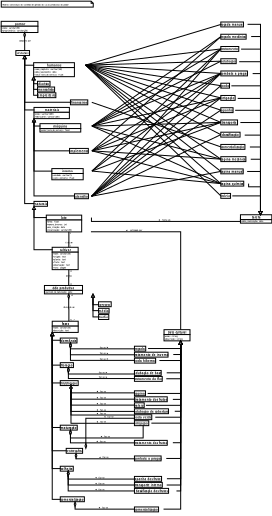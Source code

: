 <?xml version="1.0"?>
<diagram xmlns:dia="http://www.lysator.liu.se/~alla/dia/">
  <diagramdata>
    <attribute name="background">
      <color val="#ffffff"/>
    </attribute>
    <attribute name="paper">
      <composite type="paper">
        <attribute name="name">
          <string>#A4#</string>
        </attribute>
        <attribute name="tmargin">
          <real val="2"/>
        </attribute>
        <attribute name="bmargin">
          <real val="2"/>
        </attribute>
        <attribute name="lmargin">
          <real val="2"/>
        </attribute>
        <attribute name="rmargin">
          <real val="2"/>
        </attribute>
        <attribute name="is_portrait">
          <boolean val="true"/>
        </attribute>
        <attribute name="scaling">
          <real val="0.175"/>
        </attribute>
        <attribute name="fitto">
          <boolean val="true"/>
        </attribute>
        <attribute name="fitwidth">
          <int val="1"/>
        </attribute>
        <attribute name="fitheight">
          <int val="1"/>
        </attribute>
      </composite>
    </attribute>
    <attribute name="grid">
      <composite type="grid">
        <attribute name="width_x">
          <real val="1"/>
        </attribute>
        <attribute name="width_y">
          <real val="1"/>
        </attribute>
        <attribute name="visible_x">
          <int val="1"/>
        </attribute>
        <attribute name="visible_y">
          <int val="1"/>
        </attribute>
      </composite>
    </attribute>
    <attribute name="guides">
      <composite type="guides">
        <attribute name="hguides"/>
        <attribute name="vguides"/>
      </composite>
    </attribute>
  </diagramdata>
  <layer name="Background" visible="true">
    <object type="UML - Class" version="0" id="O0">
      <attribute name="obj_pos">
        <point val="90.572,22.057"/>
      </attribute>
      <attribute name="obj_bb">
        <rectangle val="90.522,22.007;104.026,25.307"/>
      </attribute>
      <attribute name="elem_corner">
        <point val="90.572,22.057"/>
      </attribute>
      <attribute name="elem_width">
        <real val="13.405"/>
      </attribute>
      <attribute name="elem_height">
        <real val="3.2"/>
      </attribute>
      <attribute name="name">
        <string>#pomar#</string>
      </attribute>
      <attribute name="stereotype">
        <string/>
      </attribute>
      <attribute name="abstract">
        <boolean val="false"/>
      </attribute>
      <attribute name="suppress_attributes">
        <boolean val="false"/>
      </attribute>
      <attribute name="suppress_operations">
        <boolean val="false"/>
      </attribute>
      <attribute name="visible_attributes">
        <boolean val="true"/>
      </attribute>
      <attribute name="visible_operations">
        <boolean val="false"/>
      </attribute>
      <attribute name="attributes">
        <composite type="umlattribute">
          <attribute name="name">
            <string>#nome#</string>
          </attribute>
          <attribute name="type">
            <string>#varchar(50)#</string>
          </attribute>
          <attribute name="value">
            <string/>
          </attribute>
          <attribute name="visibility">
            <enum val="0"/>
          </attribute>
          <attribute name="abstract">
            <boolean val="false"/>
          </attribute>
          <attribute name="class_scope">
            <boolean val="false"/>
          </attribute>
        </composite>
        <composite type="umlattribute">
          <attribute name="name">
            <string>#propriet&#225;rio#</string>
          </attribute>
          <attribute name="type">
            <string>#varchar(50)#</string>
          </attribute>
          <attribute name="value">
            <string/>
          </attribute>
          <attribute name="visibility">
            <enum val="0"/>
          </attribute>
          <attribute name="abstract">
            <boolean val="false"/>
          </attribute>
          <attribute name="class_scope">
            <boolean val="false"/>
          </attribute>
        </composite>
      </attribute>
      <attribute name="operations"/>
      <attribute name="template">
        <boolean val="false"/>
      </attribute>
      <attribute name="templates"/>
    </object>
    <object type="UML - Class" version="0" id="O1">
      <attribute name="obj_pos">
        <point val="103.479,77.5"/>
      </attribute>
      <attribute name="obj_bb">
        <rectangle val="103.429,77.45;116.449,82.35"/>
      </attribute>
      <attribute name="elem_corner">
        <point val="103.479,77.5"/>
      </attribute>
      <attribute name="elem_width">
        <real val="12.92"/>
      </attribute>
      <attribute name="elem_height">
        <real val="4.8"/>
      </attribute>
      <attribute name="name">
        <string>#lote#</string>
      </attribute>
      <attribute name="stereotype">
        <string/>
      </attribute>
      <attribute name="abstract">
        <boolean val="false"/>
      </attribute>
      <attribute name="suppress_attributes">
        <boolean val="false"/>
      </attribute>
      <attribute name="suppress_operations">
        <boolean val="false"/>
      </attribute>
      <attribute name="visible_attributes">
        <boolean val="true"/>
      </attribute>
      <attribute name="visible_operations">
        <boolean val="false"/>
      </attribute>
      <attribute name="attributes">
        <composite type="umlattribute">
          <attribute name="name">
            <string>#&#225;rea#</string>
          </attribute>
          <attribute name="type">
            <string>#float#</string>
          </attribute>
          <attribute name="value">
            <string/>
          </attribute>
          <attribute name="visibility">
            <enum val="0"/>
          </attribute>
          <attribute name="abstract">
            <boolean val="false"/>
          </attribute>
          <attribute name="class_scope">
            <boolean val="false"/>
          </attribute>
        </composite>
        <composite type="umlattribute">
          <attribute name="name">
            <string>#numero_&#225;rvores#</string>
          </attribute>
          <attribute name="type">
            <string>#int#</string>
          </attribute>
          <attribute name="value">
            <string/>
          </attribute>
          <attribute name="visibility">
            <enum val="0"/>
          </attribute>
          <attribute name="abstract">
            <boolean val="false"/>
          </attribute>
          <attribute name="class_scope">
            <boolean val="false"/>
          </attribute>
        </composite>
        <composite type="umlattribute">
          <attribute name="name">
            <string>#ano_cria&#231;&#227;o#</string>
          </attribute>
          <attribute name="type">
            <string>#date#</string>
          </attribute>
          <attribute name="value">
            <string/>
          </attribute>
          <attribute name="visibility">
            <enum val="0"/>
          </attribute>
          <attribute name="abstract">
            <boolean val="false"/>
          </attribute>
          <attribute name="class_scope">
            <boolean val="false"/>
          </attribute>
        </composite>
        <composite type="umlattribute">
          <attribute name="name">
            <string>#localiza&#231;&#227;o#</string>
          </attribute>
          <attribute name="type">
            <string>#varchar(50)#</string>
          </attribute>
          <attribute name="value">
            <string/>
          </attribute>
          <attribute name="visibility">
            <enum val="0"/>
          </attribute>
          <attribute name="abstract">
            <boolean val="false"/>
          </attribute>
          <attribute name="class_scope">
            <boolean val="false"/>
          </attribute>
        </composite>
      </attribute>
      <attribute name="operations"/>
      <attribute name="template">
        <boolean val="false"/>
      </attribute>
      <attribute name="templates"/>
    </object>
    <object type="UML - Class" version="0" id="O2">
      <attribute name="obj_pos">
        <point val="105.162,86.7"/>
      </attribute>
      <attribute name="obj_bb">
        <rectangle val="105.112,86.65;114.738,93.15"/>
      </attribute>
      <attribute name="elem_corner">
        <point val="105.162,86.7"/>
      </attribute>
      <attribute name="elem_width">
        <real val="9.526"/>
      </attribute>
      <attribute name="elem_height">
        <real val="6.4"/>
      </attribute>
      <attribute name="name">
        <string>#cultivar#</string>
      </attribute>
      <attribute name="stereotype">
        <string/>
      </attribute>
      <attribute name="abstract">
        <boolean val="false"/>
      </attribute>
      <attribute name="suppress_attributes">
        <boolean val="false"/>
      </attribute>
      <attribute name="suppress_operations">
        <boolean val="false"/>
      </attribute>
      <attribute name="visible_attributes">
        <boolean val="true"/>
      </attribute>
      <attribute name="visible_operations">
        <boolean val="false"/>
      </attribute>
      <attribute name="attributes">
        <composite type="umlattribute">
          <attribute name="name">
            <string>#nome#</string>
          </attribute>
          <attribute name="type">
            <string>#varchar(50)#</string>
          </attribute>
          <attribute name="value">
            <string/>
          </attribute>
          <attribute name="visibility">
            <enum val="0"/>
          </attribute>
          <attribute name="abstract">
            <boolean val="false"/>
          </attribute>
          <attribute name="class_scope">
            <boolean val="false"/>
          </attribute>
        </composite>
        <composite type="umlattribute">
          <attribute name="name">
            <string>#origem#</string>
          </attribute>
          <attribute name="type">
            <string>#text#</string>
          </attribute>
          <attribute name="value">
            <string/>
          </attribute>
          <attribute name="visibility">
            <enum val="0"/>
          </attribute>
          <attribute name="abstract">
            <boolean val="false"/>
          </attribute>
          <attribute name="class_scope">
            <boolean val="false"/>
          </attribute>
        </composite>
        <composite type="umlattribute">
          <attribute name="name">
            <string>#planta#</string>
          </attribute>
          <attribute name="type">
            <string>#text#</string>
          </attribute>
          <attribute name="value">
            <string/>
          </attribute>
          <attribute name="visibility">
            <enum val="0"/>
          </attribute>
          <attribute name="abstract">
            <boolean val="false"/>
          </attribute>
          <attribute name="class_scope">
            <boolean val="false"/>
          </attribute>
        </composite>
        <composite type="umlattribute">
          <attribute name="name">
            <string>#fruto#</string>
          </attribute>
          <attribute name="type">
            <string>#text#</string>
          </attribute>
          <attribute name="value">
            <string/>
          </attribute>
          <attribute name="visibility">
            <enum val="0"/>
          </attribute>
          <attribute name="abstract">
            <boolean val="false"/>
          </attribute>
          <attribute name="class_scope">
            <boolean val="false"/>
          </attribute>
        </composite>
        <composite type="umlattribute">
          <attribute name="name">
            <string>#observa&#231;&#227;o#</string>
          </attribute>
          <attribute name="type">
            <string>#text#</string>
          </attribute>
          <attribute name="value">
            <string/>
          </attribute>
          <attribute name="visibility">
            <enum val="0"/>
          </attribute>
          <attribute name="abstract">
            <boolean val="false"/>
          </attribute>
          <attribute name="class_scope">
            <boolean val="false"/>
          </attribute>
        </composite>
        <composite type="umlattribute">
          <attribute name="name">
            <string>#foto#</string>
          </attribute>
          <attribute name="type">
            <string>#imagem#</string>
          </attribute>
          <attribute name="value">
            <string/>
          </attribute>
          <attribute name="visibility">
            <enum val="0"/>
          </attribute>
          <attribute name="abstract">
            <boolean val="false"/>
          </attribute>
          <attribute name="class_scope">
            <boolean val="false"/>
          </attribute>
        </composite>
      </attribute>
      <attribute name="operations"/>
      <attribute name="template">
        <boolean val="false"/>
      </attribute>
      <attribute name="templates"/>
    </object>
    <object type="UML - Class" version="0" id="O3">
      <attribute name="obj_pos">
        <point val="102.948,97.629"/>
      </attribute>
      <attribute name="obj_bb">
        <rectangle val="102.898,97.579;116.888,100.079"/>
      </attribute>
      <attribute name="elem_corner">
        <point val="102.948,97.629"/>
      </attribute>
      <attribute name="elem_width">
        <real val="13.89"/>
      </attribute>
      <attribute name="elem_height">
        <real val="2.4"/>
      </attribute>
      <attribute name="name">
        <string>#ciclo produtivo#</string>
      </attribute>
      <attribute name="stereotype">
        <string/>
      </attribute>
      <attribute name="abstract">
        <boolean val="false"/>
      </attribute>
      <attribute name="suppress_attributes">
        <boolean val="false"/>
      </attribute>
      <attribute name="suppress_operations">
        <boolean val="false"/>
      </attribute>
      <attribute name="visible_attributes">
        <boolean val="true"/>
      </attribute>
      <attribute name="visible_operations">
        <boolean val="false"/>
      </attribute>
      <attribute name="attributes">
        <composite type="umlattribute">
          <attribute name="name">
            <string>#per&#237;odo_de_matura&#231;&#227;o#</string>
          </attribute>
          <attribute name="type">
            <string>#date#</string>
          </attribute>
          <attribute name="value">
            <string/>
          </attribute>
          <attribute name="visibility">
            <enum val="0"/>
          </attribute>
          <attribute name="abstract">
            <boolean val="false"/>
          </attribute>
          <attribute name="class_scope">
            <boolean val="false"/>
          </attribute>
        </composite>
      </attribute>
      <attribute name="operations"/>
      <attribute name="template">
        <boolean val="false"/>
      </attribute>
      <attribute name="templates"/>
    </object>
    <object type="UML - Association" version="0" id="O4">
      <attribute name="obj_pos">
        <point val="109.925,93.1"/>
      </attribute>
      <attribute name="obj_bb">
        <rectangle val="108.355,91.65;111.463,99.079"/>
      </attribute>
      <attribute name="orth_points">
        <point val="109.925,93.1"/>
        <point val="109.925,95.279"/>
        <point val="109.893,95.279"/>
        <point val="109.893,97.629"/>
      </attribute>
      <attribute name="orth_orient">
        <enum val="1"/>
        <enum val="0"/>
        <enum val="1"/>
      </attribute>
      <attribute name="name">
        <string>#possui#</string>
      </attribute>
      <attribute name="direction">
        <enum val="0"/>
      </attribute>
      <attribute name="ends">
        <composite>
          <attribute name="role">
            <string>#1#</string>
          </attribute>
          <attribute name="multiplicity">
            <string/>
          </attribute>
          <attribute name="arrow">
            <boolean val="false"/>
          </attribute>
          <attribute name="aggregate">
            <enum val="0"/>
          </attribute>
        </composite>
        <composite>
          <attribute name="role">
            <string>#1#</string>
          </attribute>
          <attribute name="multiplicity">
            <string/>
          </attribute>
          <attribute name="arrow">
            <boolean val="false"/>
          </attribute>
          <attribute name="aggregate">
            <enum val="0"/>
          </attribute>
        </composite>
      </attribute>
      <connections>
        <connection handle="0" to="O2" connection="6"/>
        <connection handle="1" to="O3" connection="1"/>
      </connections>
    </object>
    <object type="UML - Class" version="0" id="O5">
      <attribute name="obj_pos">
        <point val="105.177,107.857"/>
      </attribute>
      <attribute name="obj_bb">
        <rectangle val="105.127,107.807;114.753,111.107"/>
      </attribute>
      <attribute name="elem_corner">
        <point val="105.177,107.857"/>
      </attribute>
      <attribute name="elem_width">
        <real val="9.526"/>
      </attribute>
      <attribute name="elem_height">
        <real val="3.2"/>
      </attribute>
      <attribute name="name">
        <string>#fases#</string>
      </attribute>
      <attribute name="stereotype">
        <string/>
      </attribute>
      <attribute name="abstract">
        <boolean val="false"/>
      </attribute>
      <attribute name="suppress_attributes">
        <boolean val="false"/>
      </attribute>
      <attribute name="suppress_operations">
        <boolean val="false"/>
      </attribute>
      <attribute name="visible_attributes">
        <boolean val="true"/>
      </attribute>
      <attribute name="visible_operations">
        <boolean val="false"/>
      </attribute>
      <attribute name="attributes">
        <composite type="umlattribute">
          <attribute name="name">
            <string>#nome#</string>
          </attribute>
          <attribute name="type">
            <string>#varchar(30)#</string>
          </attribute>
          <attribute name="value">
            <string/>
          </attribute>
          <attribute name="visibility">
            <enum val="0"/>
          </attribute>
          <attribute name="abstract">
            <boolean val="false"/>
          </attribute>
          <attribute name="class_scope">
            <boolean val="false"/>
          </attribute>
        </composite>
        <composite type="umlattribute">
          <attribute name="name">
            <string>#descri&#231;&#227;o#</string>
          </attribute>
          <attribute name="type">
            <string>#text#</string>
          </attribute>
          <attribute name="value">
            <string/>
          </attribute>
          <attribute name="visibility">
            <enum val="0"/>
          </attribute>
          <attribute name="abstract">
            <boolean val="false"/>
          </attribute>
          <attribute name="class_scope">
            <boolean val="false"/>
          </attribute>
        </composite>
      </attribute>
      <attribute name="operations"/>
      <attribute name="template">
        <boolean val="false"/>
      </attribute>
      <attribute name="templates"/>
    </object>
    <object type="UML - Class" version="0" id="O6">
      <attribute name="obj_pos">
        <point val="137.162,110.271"/>
      </attribute>
      <attribute name="obj_bb">
        <rectangle val="137.112,110.221;146.738,113.521"/>
      </attribute>
      <attribute name="elem_corner">
        <point val="137.162,110.271"/>
      </attribute>
      <attribute name="elem_width">
        <real val="9.526"/>
      </attribute>
      <attribute name="elem_height">
        <real val="3.2"/>
      </attribute>
      <attribute name="name">
        <string>#trato cultural#</string>
      </attribute>
      <attribute name="stereotype">
        <string/>
      </attribute>
      <attribute name="abstract">
        <boolean val="false"/>
      </attribute>
      <attribute name="suppress_attributes">
        <boolean val="false"/>
      </attribute>
      <attribute name="suppress_operations">
        <boolean val="false"/>
      </attribute>
      <attribute name="visible_attributes">
        <boolean val="true"/>
      </attribute>
      <attribute name="visible_operations">
        <boolean val="false"/>
      </attribute>
      <attribute name="attributes">
        <composite type="umlattribute">
          <attribute name="name">
            <string>#nome#</string>
          </attribute>
          <attribute name="type">
            <string>#string#</string>
          </attribute>
          <attribute name="value">
            <string/>
          </attribute>
          <attribute name="visibility">
            <enum val="0"/>
          </attribute>
          <attribute name="abstract">
            <boolean val="false"/>
          </attribute>
          <attribute name="class_scope">
            <boolean val="false"/>
          </attribute>
        </composite>
        <composite type="umlattribute">
          <attribute name="name">
            <string>#descri&#231;&#227;o#</string>
          </attribute>
          <attribute name="type">
            <string>#string#</string>
          </attribute>
          <attribute name="value">
            <string/>
          </attribute>
          <attribute name="visibility">
            <enum val="0"/>
          </attribute>
          <attribute name="abstract">
            <boolean val="false"/>
          </attribute>
          <attribute name="class_scope">
            <boolean val="false"/>
          </attribute>
        </composite>
      </attribute>
      <attribute name="operations"/>
      <attribute name="template">
        <boolean val="false"/>
      </attribute>
      <attribute name="templates"/>
    </object>
    <object type="UML - Association" version="0" id="O7">
      <attribute name="obj_pos">
        <point val="109.893,100.029"/>
      </attribute>
      <attribute name="obj_bb">
        <rectangle val="107.15,98.579;112.683,109.307"/>
      </attribute>
      <attribute name="orth_points">
        <point val="109.893,100.029"/>
        <point val="109.893,104.287"/>
        <point val="109.94,104.287"/>
        <point val="109.94,107.857"/>
      </attribute>
      <attribute name="orth_orient">
        <enum val="1"/>
        <enum val="0"/>
        <enum val="1"/>
      </attribute>
      <attribute name="name">
        <string>#dividido em#</string>
      </attribute>
      <attribute name="direction">
        <enum val="0"/>
      </attribute>
      <attribute name="ends">
        <composite>
          <attribute name="role">
            <string>#1#</string>
          </attribute>
          <attribute name="multiplicity">
            <string/>
          </attribute>
          <attribute name="arrow">
            <boolean val="false"/>
          </attribute>
          <attribute name="aggregate">
            <enum val="1"/>
          </attribute>
        </composite>
        <composite>
          <attribute name="role">
            <string>#1..*#</string>
          </attribute>
          <attribute name="multiplicity">
            <string/>
          </attribute>
          <attribute name="arrow">
            <boolean val="false"/>
          </attribute>
          <attribute name="aggregate">
            <enum val="0"/>
          </attribute>
        </composite>
      </attribute>
      <connections>
        <connection handle="0" to="O3" connection="6"/>
        <connection handle="1" to="O5" connection="1"/>
      </connections>
    </object>
    <object type="UML - Class" version="0" id="O8">
      <attribute name="obj_pos">
        <point val="99.861,33.889"/>
      </attribute>
      <attribute name="obj_bb">
        <rectangle val="99.811,33.839;114.77,37.939"/>
      </attribute>
      <attribute name="elem_corner">
        <point val="99.861,33.889"/>
      </attribute>
      <attribute name="elem_width">
        <real val="14.859"/>
      </attribute>
      <attribute name="elem_height">
        <real val="4"/>
      </attribute>
      <attribute name="name">
        <string>#humanos#</string>
      </attribute>
      <attribute name="stereotype">
        <string/>
      </attribute>
      <attribute name="abstract">
        <boolean val="false"/>
      </attribute>
      <attribute name="suppress_attributes">
        <boolean val="false"/>
      </attribute>
      <attribute name="suppress_operations">
        <boolean val="false"/>
      </attribute>
      <attribute name="visible_attributes">
        <boolean val="true"/>
      </attribute>
      <attribute name="visible_operations">
        <boolean val="false"/>
      </attribute>
      <attribute name="attributes">
        <composite type="umlattribute">
          <attribute name="name">
            <string>#nome_completo#</string>
          </attribute>
          <attribute name="type">
            <string>#varchar(100)#</string>
          </attribute>
          <attribute name="value">
            <string/>
          </attribute>
          <attribute name="visibility">
            <enum val="0"/>
          </attribute>
          <attribute name="abstract">
            <boolean val="false"/>
          </attribute>
          <attribute name="class_scope">
            <boolean val="false"/>
          </attribute>
        </composite>
        <composite type="umlattribute">
          <attribute name="name">
            <string>#data_nascimento#</string>
          </attribute>
          <attribute name="type">
            <string>#date#</string>
          </attribute>
          <attribute name="value">
            <string/>
          </attribute>
          <attribute name="visibility">
            <enum val="0"/>
          </attribute>
          <attribute name="abstract">
            <boolean val="false"/>
          </attribute>
          <attribute name="class_scope">
            <boolean val="false"/>
          </attribute>
        </composite>
        <composite type="umlattribute">
          <attribute name="name">
            <string>#valor_hora_de_servico#</string>
          </attribute>
          <attribute name="type">
            <string>#float#</string>
          </attribute>
          <attribute name="value">
            <string/>
          </attribute>
          <attribute name="visibility">
            <enum val="0"/>
          </attribute>
          <attribute name="abstract">
            <boolean val="false"/>
          </attribute>
          <attribute name="class_scope">
            <boolean val="false"/>
          </attribute>
        </composite>
      </attribute>
      <attribute name="operations"/>
      <attribute name="template">
        <boolean val="false"/>
      </attribute>
      <attribute name="templates"/>
    </object>
    <object type="UML - Class" version="0" id="O9">
      <attribute name="obj_pos">
        <point val="110.389,44.532"/>
      </attribute>
      <attribute name="obj_bb">
        <rectangle val="110.339,44.481;116.541,45.981"/>
      </attribute>
      <attribute name="elem_corner">
        <point val="110.389,44.532"/>
      </attribute>
      <attribute name="elem_width">
        <real val="6.103"/>
      </attribute>
      <attribute name="elem_height">
        <real val="1.4"/>
      </attribute>
      <attribute name="name">
        <string>#financeiros#</string>
      </attribute>
      <attribute name="stereotype">
        <string/>
      </attribute>
      <attribute name="abstract">
        <boolean val="false"/>
      </attribute>
      <attribute name="suppress_attributes">
        <boolean val="false"/>
      </attribute>
      <attribute name="suppress_operations">
        <boolean val="false"/>
      </attribute>
      <attribute name="visible_attributes">
        <boolean val="false"/>
      </attribute>
      <attribute name="visible_operations">
        <boolean val="false"/>
      </attribute>
      <attribute name="attributes"/>
      <attribute name="operations"/>
      <attribute name="template">
        <boolean val="false"/>
      </attribute>
      <attribute name="templates"/>
    </object>
    <object type="UML - Class" version="0" id="O10">
      <attribute name="obj_pos">
        <point val="99.961,46.689"/>
      </attribute>
      <attribute name="obj_bb">
        <rectangle val="99.911,46.639;112.931,49.939"/>
      </attribute>
      <attribute name="elem_corner">
        <point val="99.961,46.689"/>
      </attribute>
      <attribute name="elem_width">
        <real val="12.92"/>
      </attribute>
      <attribute name="elem_height">
        <real val="3.2"/>
      </attribute>
      <attribute name="name">
        <string>#materiais#</string>
      </attribute>
      <attribute name="stereotype">
        <string/>
      </attribute>
      <attribute name="abstract">
        <boolean val="false"/>
      </attribute>
      <attribute name="suppress_attributes">
        <boolean val="false"/>
      </attribute>
      <attribute name="suppress_operations">
        <boolean val="false"/>
      </attribute>
      <attribute name="visible_attributes">
        <boolean val="true"/>
      </attribute>
      <attribute name="visible_operations">
        <boolean val="false"/>
      </attribute>
      <attribute name="attributes">
        <composite type="umlattribute">
          <attribute name="name">
            <string>#nome#</string>
          </attribute>
          <attribute name="type">
            <string>#varchar(100)#</string>
          </attribute>
          <attribute name="value">
            <string/>
          </attribute>
          <attribute name="visibility">
            <enum val="0"/>
          </attribute>
          <attribute name="abstract">
            <boolean val="false"/>
          </attribute>
          <attribute name="class_scope">
            <boolean val="false"/>
          </attribute>
        </composite>
        <composite type="umlattribute">
          <attribute name="name">
            <string>#fabricante#</string>
          </attribute>
          <attribute name="type">
            <string>#varchar(100)#</string>
          </attribute>
          <attribute name="value">
            <string/>
          </attribute>
          <attribute name="visibility">
            <enum val="0"/>
          </attribute>
          <attribute name="abstract">
            <boolean val="false"/>
          </attribute>
          <attribute name="class_scope">
            <boolean val="false"/>
          </attribute>
        </composite>
      </attribute>
      <attribute name="operations"/>
      <attribute name="template">
        <boolean val="false"/>
      </attribute>
      <attribute name="templates"/>
    </object>
    <object type="UML - Generalization" version="0" id="O11">
      <attribute name="obj_pos">
        <point val="97.297,31.822"/>
      </attribute>
      <attribute name="obj_bb">
        <rectangle val="96.447,30.971;111.239,46.081"/>
      </attribute>
      <attribute name="orth_points">
        <point val="97.297,31.822"/>
        <point val="97.297,45.211"/>
        <point val="110.389,45.211"/>
        <point val="110.389,45.231"/>
      </attribute>
      <attribute name="orth_orient">
        <enum val="1"/>
        <enum val="0"/>
        <enum val="1"/>
      </attribute>
      <attribute name="name">
        <string/>
      </attribute>
      <attribute name="stereotype">
        <string/>
      </attribute>
      <connections>
        <connection handle="0" to="O42" connection="6"/>
        <connection handle="1" to="O9" connection="3"/>
      </connections>
    </object>
    <object type="UML - Generalization" version="0" id="O12">
      <attribute name="obj_pos">
        <point val="97.297,31.822"/>
      </attribute>
      <attribute name="obj_bb">
        <rectangle val="96.447,30.971;100.711,35.461"/>
      </attribute>
      <attribute name="orth_points">
        <point val="97.297,31.822"/>
        <point val="97.297,34.611"/>
        <point val="99.861,34.611"/>
        <point val="99.861,34.589"/>
      </attribute>
      <attribute name="orth_orient">
        <enum val="1"/>
        <enum val="0"/>
        <enum val="1"/>
      </attribute>
      <attribute name="name">
        <string/>
      </attribute>
      <attribute name="stereotype">
        <string/>
      </attribute>
      <connections>
        <connection handle="0" to="O42" connection="6"/>
        <connection handle="1" to="O8" connection="3"/>
      </connections>
    </object>
    <object type="UML - Generalization" version="0" id="O13">
      <attribute name="obj_pos">
        <point val="97.297,31.822"/>
      </attribute>
      <attribute name="obj_bb">
        <rectangle val="96.447,30.971;100.811,48.261"/>
      </attribute>
      <attribute name="orth_points">
        <point val="97.297,31.822"/>
        <point val="97.297,47.411"/>
        <point val="99.961,47.411"/>
        <point val="99.961,47.389"/>
      </attribute>
      <attribute name="orth_orient">
        <enum val="1"/>
        <enum val="0"/>
        <enum val="1"/>
      </attribute>
      <attribute name="name">
        <string/>
      </attribute>
      <attribute name="stereotype">
        <string/>
      </attribute>
      <connections>
        <connection handle="0" to="O42" connection="6"/>
        <connection handle="1" to="O10" connection="3"/>
      </connections>
    </object>
    <object type="UML - Class" version="0" id="O14">
      <attribute name="obj_pos">
        <point val="118.434,102.295"/>
      </attribute>
      <attribute name="obj_bb">
        <rectangle val="118.384,102.245;123.072,103.745"/>
      </attribute>
      <attribute name="elem_corner">
        <point val="118.434,102.295"/>
      </attribute>
      <attribute name="elem_width">
        <real val="4.588"/>
      </attribute>
      <attribute name="elem_height">
        <real val="1.4"/>
      </attribute>
      <attribute name="name">
        <string>#precoce#</string>
      </attribute>
      <attribute name="stereotype">
        <string/>
      </attribute>
      <attribute name="abstract">
        <boolean val="false"/>
      </attribute>
      <attribute name="suppress_attributes">
        <boolean val="false"/>
      </attribute>
      <attribute name="suppress_operations">
        <boolean val="false"/>
      </attribute>
      <attribute name="visible_attributes">
        <boolean val="false"/>
      </attribute>
      <attribute name="visible_operations">
        <boolean val="false"/>
      </attribute>
      <attribute name="attributes"/>
      <attribute name="operations"/>
      <attribute name="template">
        <boolean val="false"/>
      </attribute>
      <attribute name="templates"/>
    </object>
    <object type="UML - Class" version="0" id="O15">
      <attribute name="obj_pos">
        <point val="118.434,104.166"/>
      </attribute>
      <attribute name="obj_bb">
        <rectangle val="118.384,104.116;122.223,105.616"/>
      </attribute>
      <attribute name="elem_corner">
        <point val="118.434,104.166"/>
      </attribute>
      <attribute name="elem_width">
        <real val="3.739"/>
      </attribute>
      <attribute name="elem_height">
        <real val="1.4"/>
      </attribute>
      <attribute name="name">
        <string>#m&#233;dio#</string>
      </attribute>
      <attribute name="stereotype">
        <string/>
      </attribute>
      <attribute name="abstract">
        <boolean val="false"/>
      </attribute>
      <attribute name="suppress_attributes">
        <boolean val="false"/>
      </attribute>
      <attribute name="suppress_operations">
        <boolean val="false"/>
      </attribute>
      <attribute name="visible_attributes">
        <boolean val="false"/>
      </attribute>
      <attribute name="visible_operations">
        <boolean val="false"/>
      </attribute>
      <attribute name="attributes"/>
      <attribute name="operations"/>
      <attribute name="template">
        <boolean val="false"/>
      </attribute>
      <attribute name="templates"/>
    </object>
    <object type="UML - Class" version="0" id="O16">
      <attribute name="obj_pos">
        <point val="118.434,105.952"/>
      </attribute>
      <attribute name="obj_bb">
        <rectangle val="118.384,105.902;122.041,107.402"/>
      </attribute>
      <attribute name="elem_corner">
        <point val="118.434,105.952"/>
      </attribute>
      <attribute name="elem_width">
        <real val="3.557"/>
      </attribute>
      <attribute name="elem_height">
        <real val="1.4"/>
      </attribute>
      <attribute name="name">
        <string>#tardio#</string>
      </attribute>
      <attribute name="stereotype">
        <string/>
      </attribute>
      <attribute name="abstract">
        <boolean val="false"/>
      </attribute>
      <attribute name="suppress_attributes">
        <boolean val="false"/>
      </attribute>
      <attribute name="suppress_operations">
        <boolean val="false"/>
      </attribute>
      <attribute name="visible_attributes">
        <boolean val="false"/>
      </attribute>
      <attribute name="visible_operations">
        <boolean val="false"/>
      </attribute>
      <attribute name="attributes"/>
      <attribute name="operations"/>
      <attribute name="template">
        <boolean val="false"/>
      </attribute>
      <attribute name="templates"/>
    </object>
    <object type="UML - Generalization" version="0" id="O17">
      <attribute name="obj_pos">
        <point val="116.838,100.029"/>
      </attribute>
      <attribute name="obj_bb">
        <rectangle val="115.988,99.179;119.284,105.716"/>
      </attribute>
      <attribute name="orth_points">
        <point val="116.838,100.029"/>
        <point val="116.838,104.824"/>
        <point val="118.434,104.824"/>
        <point val="118.434,104.866"/>
      </attribute>
      <attribute name="orth_orient">
        <enum val="1"/>
        <enum val="0"/>
        <enum val="1"/>
      </attribute>
      <attribute name="name">
        <string/>
      </attribute>
      <attribute name="stereotype">
        <string/>
      </attribute>
      <connections>
        <connection handle="0" to="O3" connection="7"/>
        <connection handle="1" to="O15" connection="3"/>
      </connections>
    </object>
    <object type="UML - Generalization" version="0" id="O18">
      <attribute name="obj_pos">
        <point val="116.838,100.029"/>
      </attribute>
      <attribute name="obj_bb">
        <rectangle val="115.988,99.179;119.284,103.98"/>
      </attribute>
      <attribute name="orth_points">
        <point val="116.838,100.029"/>
        <point val="116.838,103.13"/>
        <point val="118.434,103.13"/>
        <point val="118.434,102.995"/>
      </attribute>
      <attribute name="orth_orient">
        <enum val="1"/>
        <enum val="0"/>
        <enum val="1"/>
      </attribute>
      <attribute name="name">
        <string/>
      </attribute>
      <attribute name="stereotype">
        <string/>
      </attribute>
      <connections>
        <connection handle="0" to="O3" connection="7"/>
        <connection handle="1" to="O14" connection="3"/>
      </connections>
    </object>
    <object type="UML - Generalization" version="0" id="O19">
      <attribute name="obj_pos">
        <point val="116.838,100.029"/>
      </attribute>
      <attribute name="obj_bb">
        <rectangle val="115.988,99.179;119.284,107.502"/>
      </attribute>
      <attribute name="orth_points">
        <point val="116.838,100.029"/>
        <point val="116.838,106.624"/>
        <point val="118.434,106.624"/>
        <point val="118.434,106.652"/>
      </attribute>
      <attribute name="orth_orient">
        <enum val="1"/>
        <enum val="0"/>
        <enum val="1"/>
      </attribute>
      <attribute name="name">
        <string/>
      </attribute>
      <attribute name="stereotype">
        <string/>
      </attribute>
      <connections>
        <connection handle="0" to="O3" connection="7"/>
        <connection handle="1" to="O16" connection="3"/>
      </connections>
    </object>
    <object type="UML - Class" version="0" id="O20">
      <attribute name="obj_pos">
        <point val="101.672,51.332"/>
      </attribute>
      <attribute name="obj_bb">
        <rectangle val="101.622,51.282;116.581,53.782"/>
      </attribute>
      <attribute name="elem_corner">
        <point val="101.672,51.332"/>
      </attribute>
      <attribute name="elem_width">
        <real val="14.859"/>
      </attribute>
      <attribute name="elem_height">
        <real val="2.4"/>
      </attribute>
      <attribute name="name">
        <string>#m&#225;quina#</string>
      </attribute>
      <attribute name="stereotype">
        <string/>
      </attribute>
      <attribute name="abstract">
        <boolean val="false"/>
      </attribute>
      <attribute name="suppress_attributes">
        <boolean val="false"/>
      </attribute>
      <attribute name="suppress_operations">
        <boolean val="false"/>
      </attribute>
      <attribute name="visible_attributes">
        <boolean val="true"/>
      </attribute>
      <attribute name="visible_operations">
        <boolean val="false"/>
      </attribute>
      <attribute name="attributes">
        <composite type="umlattribute">
          <attribute name="name">
            <string>#valor_hora_de_servi&#231;o#</string>
          </attribute>
          <attribute name="type">
            <string>#float#</string>
          </attribute>
          <attribute name="value">
            <string/>
          </attribute>
          <attribute name="visibility">
            <enum val="0"/>
          </attribute>
          <attribute name="abstract">
            <boolean val="false"/>
          </attribute>
          <attribute name="class_scope">
            <boolean val="false"/>
          </attribute>
        </composite>
      </attribute>
      <attribute name="operations"/>
      <attribute name="template">
        <boolean val="false"/>
      </attribute>
      <attribute name="templates"/>
    </object>
    <object type="UML - Class" version="0" id="O21">
      <attribute name="obj_pos">
        <point val="110.126,58.418"/>
      </attribute>
      <attribute name="obj_bb">
        <rectangle val="110.076,58.368;116.582,59.868"/>
      </attribute>
      <attribute name="elem_corner">
        <point val="110.126,58.418"/>
      </attribute>
      <attribute name="elem_width">
        <real val="6.405"/>
      </attribute>
      <attribute name="elem_height">
        <real val="1.4"/>
      </attribute>
      <attribute name="name">
        <string>#implemento#</string>
      </attribute>
      <attribute name="stereotype">
        <string/>
      </attribute>
      <attribute name="abstract">
        <boolean val="false"/>
      </attribute>
      <attribute name="suppress_attributes">
        <boolean val="false"/>
      </attribute>
      <attribute name="suppress_operations">
        <boolean val="false"/>
      </attribute>
      <attribute name="visible_attributes">
        <boolean val="false"/>
      </attribute>
      <attribute name="visible_operations">
        <boolean val="false"/>
      </attribute>
      <attribute name="attributes"/>
      <attribute name="operations"/>
      <attribute name="template">
        <boolean val="false"/>
      </attribute>
      <attribute name="templates"/>
    </object>
    <object type="UML - Class" version="0" id="O22">
      <attribute name="obj_pos">
        <point val="105.066,64.189"/>
      </attribute>
      <attribute name="obj_bb">
        <rectangle val="105.016,64.139;116.582,67.439"/>
      </attribute>
      <attribute name="elem_corner">
        <point val="105.066,64.189"/>
      </attribute>
      <attribute name="elem_width">
        <real val="11.466"/>
      </attribute>
      <attribute name="elem_height">
        <real val="3.2"/>
      </attribute>
      <attribute name="name">
        <string>#insumo#</string>
      </attribute>
      <attribute name="stereotype">
        <string/>
      </attribute>
      <attribute name="abstract">
        <boolean val="false"/>
      </attribute>
      <attribute name="suppress_attributes">
        <boolean val="false"/>
      </attribute>
      <attribute name="suppress_operations">
        <boolean val="false"/>
      </attribute>
      <attribute name="visible_attributes">
        <boolean val="true"/>
      </attribute>
      <attribute name="visible_operations">
        <boolean val="false"/>
      </attribute>
      <attribute name="attributes">
        <composite type="umlattribute">
          <attribute name="name">
            <string>#unidade#</string>
          </attribute>
          <attribute name="type">
            <string>#varchar(5)#</string>
          </attribute>
          <attribute name="value">
            <string/>
          </attribute>
          <attribute name="visibility">
            <enum val="0"/>
          </attribute>
          <attribute name="abstract">
            <boolean val="false"/>
          </attribute>
          <attribute name="class_scope">
            <boolean val="false"/>
          </attribute>
        </composite>
        <composite type="umlattribute">
          <attribute name="name">
            <string>#custo unit&#225;rio#</string>
          </attribute>
          <attribute name="type">
            <string>#float#</string>
          </attribute>
          <attribute name="value">
            <string/>
          </attribute>
          <attribute name="visibility">
            <enum val="0"/>
          </attribute>
          <attribute name="abstract">
            <boolean val="false"/>
          </attribute>
          <attribute name="class_scope">
            <boolean val="false"/>
          </attribute>
        </composite>
      </attribute>
      <attribute name="operations"/>
      <attribute name="template">
        <boolean val="false"/>
      </attribute>
      <attribute name="templates"/>
    </object>
    <object type="UML - Class" version="0" id="O23">
      <attribute name="obj_pos">
        <point val="111.541,71.403"/>
      </attribute>
      <attribute name="obj_bb">
        <rectangle val="111.491,71.353;116.481,72.853"/>
      </attribute>
      <attribute name="elem_corner">
        <point val="111.541,71.403"/>
      </attribute>
      <attribute name="elem_width">
        <real val="4.891"/>
      </attribute>
      <attribute name="elem_height">
        <real val="1.4"/>
      </attribute>
      <attribute name="name">
        <string>#utens&#237;lio#</string>
      </attribute>
      <attribute name="stereotype">
        <string/>
      </attribute>
      <attribute name="abstract">
        <boolean val="false"/>
      </attribute>
      <attribute name="suppress_attributes">
        <boolean val="false"/>
      </attribute>
      <attribute name="suppress_operations">
        <boolean val="false"/>
      </attribute>
      <attribute name="visible_attributes">
        <boolean val="false"/>
      </attribute>
      <attribute name="visible_operations">
        <boolean val="false"/>
      </attribute>
      <attribute name="attributes"/>
      <attribute name="operations"/>
      <attribute name="template">
        <boolean val="false"/>
      </attribute>
      <attribute name="templates"/>
    </object>
    <object type="UML - Generalization" version="0" id="O24">
      <attribute name="obj_pos">
        <point val="99.961,49.889"/>
      </attribute>
      <attribute name="obj_bb">
        <rectangle val="99.111,49.039;102.522,52.882"/>
      </attribute>
      <attribute name="orth_points">
        <point val="99.961,49.889"/>
        <point val="99.961,52.011"/>
        <point val="101.672,52.011"/>
        <point val="101.672,52.032"/>
      </attribute>
      <attribute name="orth_orient">
        <enum val="1"/>
        <enum val="0"/>
        <enum val="1"/>
      </attribute>
      <attribute name="name">
        <string/>
      </attribute>
      <attribute name="stereotype">
        <string/>
      </attribute>
      <connections>
        <connection handle="0" to="O10" connection="5"/>
        <connection handle="1" to="O20" connection="3"/>
      </connections>
    </object>
    <object type="UML - Generalization" version="0" id="O25">
      <attribute name="obj_pos">
        <point val="99.961,49.889"/>
      </attribute>
      <attribute name="obj_bb">
        <rectangle val="99.111,49.039;110.976,59.968"/>
      </attribute>
      <attribute name="orth_points">
        <point val="99.961,49.889"/>
        <point val="99.961,59.111"/>
        <point val="110.126,59.111"/>
        <point val="110.126,59.118"/>
      </attribute>
      <attribute name="orth_orient">
        <enum val="1"/>
        <enum val="0"/>
        <enum val="1"/>
      </attribute>
      <attribute name="name">
        <string/>
      </attribute>
      <attribute name="stereotype">
        <string/>
      </attribute>
      <connections>
        <connection handle="0" to="O10" connection="5"/>
        <connection handle="1" to="O21" connection="3"/>
      </connections>
    </object>
    <object type="UML - Generalization" version="0" id="O26">
      <attribute name="obj_pos">
        <point val="99.961,49.889"/>
      </attribute>
      <attribute name="obj_bb">
        <rectangle val="99.111,49.039;105.916,65.761"/>
      </attribute>
      <attribute name="orth_points">
        <point val="99.961,49.889"/>
        <point val="99.961,64.911"/>
        <point val="105.066,64.911"/>
        <point val="105.066,64.889"/>
      </attribute>
      <attribute name="orth_orient">
        <enum val="1"/>
        <enum val="0"/>
        <enum val="1"/>
      </attribute>
      <attribute name="name">
        <string/>
      </attribute>
      <attribute name="stereotype">
        <string/>
      </attribute>
      <connections>
        <connection handle="0" to="O10" connection="5"/>
        <connection handle="1" to="O22" connection="3"/>
      </connections>
    </object>
    <object type="UML - Generalization" version="0" id="O27">
      <attribute name="obj_pos">
        <point val="99.961,49.889"/>
      </attribute>
      <attribute name="obj_bb">
        <rectangle val="99.111,49.039;112.391,72.954"/>
      </attribute>
      <attribute name="orth_points">
        <point val="99.961,49.889"/>
        <point val="99.961,72.011"/>
        <point val="111.541,72.011"/>
        <point val="111.541,72.103"/>
      </attribute>
      <attribute name="orth_orient">
        <enum val="1"/>
        <enum val="0"/>
        <enum val="1"/>
      </attribute>
      <attribute name="name">
        <string/>
      </attribute>
      <attribute name="stereotype">
        <string/>
      </attribute>
      <connections>
        <connection handle="0" to="O10" connection="5"/>
        <connection handle="1" to="O23" connection="3"/>
      </connections>
    </object>
    <object type="UML - Class" version="0" id="O28">
      <attribute name="obj_pos">
        <point val="107.477,112.671"/>
      </attribute>
      <attribute name="obj_bb">
        <rectangle val="107.427,112.621;113.357,114.121"/>
      </attribute>
      <attribute name="elem_corner">
        <point val="107.477,112.671"/>
      </attribute>
      <attribute name="elem_width">
        <real val="5.83"/>
      </attribute>
      <attribute name="elem_height">
        <real val="1.4"/>
      </attribute>
      <attribute name="name">
        <string>#dorm&#234;ncia#</string>
      </attribute>
      <attribute name="stereotype">
        <string/>
      </attribute>
      <attribute name="abstract">
        <boolean val="false"/>
      </attribute>
      <attribute name="suppress_attributes">
        <boolean val="false"/>
      </attribute>
      <attribute name="suppress_operations">
        <boolean val="false"/>
      </attribute>
      <attribute name="visible_attributes">
        <boolean val="false"/>
      </attribute>
      <attribute name="visible_operations">
        <boolean val="false"/>
      </attribute>
      <attribute name="attributes"/>
      <attribute name="operations"/>
      <attribute name="template">
        <boolean val="false"/>
      </attribute>
      <attribute name="templates"/>
    </object>
    <object type="UML - Class" version="0" id="O29">
      <attribute name="obj_pos">
        <point val="107.477,119.714"/>
      </attribute>
      <attribute name="obj_bb">
        <rectangle val="107.427,119.664;112.175,121.164"/>
      </attribute>
      <attribute name="elem_corner">
        <point val="107.477,119.714"/>
      </attribute>
      <attribute name="elem_width">
        <real val="4.648"/>
      </attribute>
      <attribute name="elem_height">
        <real val="1.4"/>
      </attribute>
      <attribute name="name">
        <string>#flora&#231;&#227;o#</string>
      </attribute>
      <attribute name="stereotype">
        <string/>
      </attribute>
      <attribute name="abstract">
        <boolean val="false"/>
      </attribute>
      <attribute name="suppress_attributes">
        <boolean val="false"/>
      </attribute>
      <attribute name="suppress_operations">
        <boolean val="false"/>
      </attribute>
      <attribute name="visible_attributes">
        <boolean val="false"/>
      </attribute>
      <attribute name="visible_operations">
        <boolean val="false"/>
      </attribute>
      <attribute name="attributes"/>
      <attribute name="operations"/>
      <attribute name="template">
        <boolean val="false"/>
      </attribute>
      <attribute name="templates"/>
    </object>
    <object type="UML - Class" version="0" id="O30">
      <attribute name="obj_pos">
        <point val="107.477,124.857"/>
      </attribute>
      <attribute name="obj_bb">
        <rectangle val="107.427,124.807;113.66,126.307"/>
      </attribute>
      <attribute name="elem_corner">
        <point val="107.477,124.857"/>
      </attribute>
      <attribute name="elem_width">
        <real val="6.133"/>
      </attribute>
      <attribute name="elem_height">
        <real val="1.4"/>
      </attribute>
      <attribute name="name">
        <string>#frutifica&#231;&#227;o#</string>
      </attribute>
      <attribute name="stereotype">
        <string/>
      </attribute>
      <attribute name="abstract">
        <boolean val="false"/>
      </attribute>
      <attribute name="suppress_attributes">
        <boolean val="false"/>
      </attribute>
      <attribute name="suppress_operations">
        <boolean val="false"/>
      </attribute>
      <attribute name="visible_attributes">
        <boolean val="false"/>
      </attribute>
      <attribute name="visible_operations">
        <boolean val="false"/>
      </attribute>
      <attribute name="attributes"/>
      <attribute name="operations"/>
      <attribute name="template">
        <boolean val="false"/>
      </attribute>
      <attribute name="templates"/>
    </object>
    <object type="UML - Class" version="0" id="O31">
      <attribute name="obj_pos">
        <point val="107.477,137.6"/>
      </attribute>
      <attribute name="obj_bb">
        <rectangle val="107.427,137.55;113.357,139.05"/>
      </attribute>
      <attribute name="elem_corner">
        <point val="107.477,137.6"/>
      </attribute>
      <attribute name="elem_width">
        <real val="5.83"/>
      </attribute>
      <attribute name="elem_height">
        <real val="1.4"/>
      </attribute>
      <attribute name="name">
        <string>#matura&#231;&#227;o#</string>
      </attribute>
      <attribute name="stereotype">
        <string/>
      </attribute>
      <attribute name="abstract">
        <boolean val="false"/>
      </attribute>
      <attribute name="suppress_attributes">
        <boolean val="false"/>
      </attribute>
      <attribute name="suppress_operations">
        <boolean val="false"/>
      </attribute>
      <attribute name="visible_attributes">
        <boolean val="false"/>
      </attribute>
      <attribute name="visible_operations">
        <boolean val="false"/>
      </attribute>
      <attribute name="attributes"/>
      <attribute name="operations"/>
      <attribute name="template">
        <boolean val="false"/>
      </attribute>
      <attribute name="templates"/>
    </object>
    <object type="UML - Class" version="0" id="O32">
      <attribute name="obj_pos">
        <point val="107.477,149.343"/>
      </attribute>
      <attribute name="obj_bb">
        <rectangle val="107.427,149.293;112.054,150.793"/>
      </attribute>
      <attribute name="elem_corner">
        <point val="107.477,149.343"/>
      </attribute>
      <attribute name="elem_width">
        <real val="4.527"/>
      </attribute>
      <attribute name="elem_height">
        <real val="1.4"/>
      </attribute>
      <attribute name="name">
        <string>#colheita#</string>
      </attribute>
      <attribute name="stereotype">
        <string/>
      </attribute>
      <attribute name="abstract">
        <boolean val="false"/>
      </attribute>
      <attribute name="suppress_attributes">
        <boolean val="false"/>
      </attribute>
      <attribute name="suppress_operations">
        <boolean val="false"/>
      </attribute>
      <attribute name="visible_attributes">
        <boolean val="false"/>
      </attribute>
      <attribute name="visible_operations">
        <boolean val="false"/>
      </attribute>
      <attribute name="attributes"/>
      <attribute name="operations"/>
      <attribute name="template">
        <boolean val="false"/>
      </attribute>
      <attribute name="templates"/>
    </object>
    <object type="UML - Class" version="0" id="O33">
      <attribute name="obj_pos">
        <point val="107.477,158.086"/>
      </attribute>
      <attribute name="obj_bb">
        <rectangle val="107.427,158.036;115.993,159.536"/>
      </attribute>
      <attribute name="elem_corner">
        <point val="107.477,158.086"/>
      </attribute>
      <attribute name="elem_width">
        <real val="8.466"/>
      </attribute>
      <attribute name="elem_height">
        <real val="1.4"/>
      </attribute>
      <attribute name="name">
        <string>#comercializa&#231;&#227;o#</string>
      </attribute>
      <attribute name="stereotype">
        <string/>
      </attribute>
      <attribute name="abstract">
        <boolean val="false"/>
      </attribute>
      <attribute name="suppress_attributes">
        <boolean val="false"/>
      </attribute>
      <attribute name="suppress_operations">
        <boolean val="false"/>
      </attribute>
      <attribute name="visible_attributes">
        <boolean val="false"/>
      </attribute>
      <attribute name="visible_operations">
        <boolean val="false"/>
      </attribute>
      <attribute name="attributes"/>
      <attribute name="operations"/>
      <attribute name="template">
        <boolean val="false"/>
      </attribute>
      <attribute name="templates"/>
    </object>
    <object type="UML - Class" version="0" id="O34">
      <attribute name="obj_pos">
        <point val="109.177,144.229"/>
      </attribute>
      <attribute name="obj_bb">
        <rectangle val="109.127,144.179;114.845,145.679"/>
      </attribute>
      <attribute name="elem_corner">
        <point val="109.177,144.229"/>
      </attribute>
      <attribute name="elem_width">
        <real val="5.618"/>
      </attribute>
      <attribute name="elem_height">
        <real val="1.4"/>
      </attribute>
      <attribute name="name">
        <string>#entresafra#</string>
      </attribute>
      <attribute name="stereotype">
        <string/>
      </attribute>
      <attribute name="abstract">
        <boolean val="false"/>
      </attribute>
      <attribute name="suppress_attributes">
        <boolean val="false"/>
      </attribute>
      <attribute name="suppress_operations">
        <boolean val="false"/>
      </attribute>
      <attribute name="visible_attributes">
        <boolean val="false"/>
      </attribute>
      <attribute name="visible_operations">
        <boolean val="false"/>
      </attribute>
      <attribute name="attributes"/>
      <attribute name="operations"/>
      <attribute name="template">
        <boolean val="false"/>
      </attribute>
      <attribute name="templates"/>
    </object>
    <object type="UML - Class" version="0" id="O35">
      <attribute name="obj_pos">
        <point val="159.027,77.392"/>
      </attribute>
      <attribute name="obj_bb">
        <rectangle val="158.977,77.342;170.543,79.842"/>
      </attribute>
      <attribute name="elem_corner">
        <point val="159.027,77.392"/>
      </attribute>
      <attribute name="elem_width">
        <real val="11.466"/>
      </attribute>
      <attribute name="elem_height">
        <real val="2.4"/>
      </attribute>
      <attribute name="name">
        <string>#tarefa#</string>
      </attribute>
      <attribute name="stereotype">
        <string/>
      </attribute>
      <attribute name="abstract">
        <boolean val="false"/>
      </attribute>
      <attribute name="suppress_attributes">
        <boolean val="false"/>
      </attribute>
      <attribute name="suppress_operations">
        <boolean val="false"/>
      </attribute>
      <attribute name="visible_attributes">
        <boolean val="true"/>
      </attribute>
      <attribute name="visible_operations">
        <boolean val="false"/>
      </attribute>
      <attribute name="attributes">
        <composite type="umlattribute">
          <attribute name="name">
            <string>#data_realiza&#231;&#227;o#</string>
          </attribute>
          <attribute name="type">
            <string>#date#</string>
          </attribute>
          <attribute name="value">
            <string/>
          </attribute>
          <attribute name="visibility">
            <enum val="0"/>
          </attribute>
          <attribute name="abstract">
            <boolean val="false"/>
          </attribute>
          <attribute name="class_scope">
            <boolean val="false"/>
          </attribute>
        </composite>
      </attribute>
      <attribute name="operations"/>
      <attribute name="template">
        <boolean val="false"/>
      </attribute>
      <attribute name="templates"/>
    </object>
    <object type="UML - Generalization" version="0" id="O36">
      <attribute name="obj_pos">
        <point val="105.177,111.057"/>
      </attribute>
      <attribute name="obj_bb">
        <rectangle val="104.327,110.207;108.327,114.221"/>
      </attribute>
      <attribute name="orth_points">
        <point val="105.177,111.057"/>
        <point val="105.177,113.295"/>
        <point val="107.477,113.295"/>
        <point val="107.477,113.371"/>
      </attribute>
      <attribute name="orth_orient">
        <enum val="1"/>
        <enum val="0"/>
        <enum val="1"/>
      </attribute>
      <attribute name="name">
        <string/>
      </attribute>
      <attribute name="stereotype">
        <string/>
      </attribute>
      <connections>
        <connection handle="0" to="O5" connection="5"/>
        <connection handle="1" to="O28" connection="3"/>
      </connections>
    </object>
    <object type="UML - Generalization" version="0" id="O37">
      <attribute name="obj_pos">
        <point val="105.177,111.057"/>
      </attribute>
      <attribute name="obj_bb">
        <rectangle val="104.327,110.207;108.327,121.264"/>
      </attribute>
      <attribute name="orth_points">
        <point val="105.177,111.057"/>
        <point val="105.177,120.414"/>
        <point val="107.477,120.414"/>
        <point val="107.477,120.414"/>
      </attribute>
      <attribute name="orth_orient">
        <enum val="1"/>
        <enum val="0"/>
        <enum val="1"/>
      </attribute>
      <attribute name="name">
        <string/>
      </attribute>
      <attribute name="stereotype">
        <string/>
      </attribute>
      <connections>
        <connection handle="0" to="O5" connection="5"/>
        <connection handle="1" to="O29" connection="3"/>
      </connections>
    </object>
    <object type="UML - Generalization" version="0" id="O38">
      <attribute name="obj_pos">
        <point val="105.177,111.057"/>
      </attribute>
      <attribute name="obj_bb">
        <rectangle val="104.327,110.207;108.327,126.407"/>
      </attribute>
      <attribute name="orth_points">
        <point val="105.177,111.057"/>
        <point val="105.177,125.514"/>
        <point val="107.477,125.514"/>
        <point val="107.477,125.557"/>
      </attribute>
      <attribute name="orth_orient">
        <enum val="1"/>
        <enum val="0"/>
        <enum val="1"/>
      </attribute>
      <attribute name="name">
        <string/>
      </attribute>
      <attribute name="stereotype">
        <string/>
      </attribute>
      <connections>
        <connection handle="0" to="O5" connection="5"/>
        <connection handle="1" to="O30" connection="3"/>
      </connections>
    </object>
    <object type="UML - Generalization" version="0" id="O39">
      <attribute name="obj_pos">
        <point val="105.177,111.057"/>
      </attribute>
      <attribute name="obj_bb">
        <rectangle val="104.327,110.207;108.327,150.893"/>
      </attribute>
      <attribute name="orth_points">
        <point val="105.177,111.057"/>
        <point val="105.177,150.014"/>
        <point val="107.477,150.014"/>
        <point val="107.477,150.043"/>
      </attribute>
      <attribute name="orth_orient">
        <enum val="1"/>
        <enum val="0"/>
        <enum val="1"/>
      </attribute>
      <attribute name="name">
        <string/>
      </attribute>
      <attribute name="stereotype">
        <string/>
      </attribute>
      <connections>
        <connection handle="0" to="O5" connection="5"/>
        <connection handle="1" to="O32" connection="3"/>
      </connections>
    </object>
    <object type="UML - Generalization" version="0" id="O40">
      <attribute name="obj_pos">
        <point val="105.177,111.057"/>
      </attribute>
      <attribute name="obj_bb">
        <rectangle val="104.327,110.207;108.327,159.664"/>
      </attribute>
      <attribute name="orth_points">
        <point val="105.177,111.057"/>
        <point val="105.177,158.814"/>
        <point val="107.477,158.814"/>
        <point val="107.477,158.786"/>
      </attribute>
      <attribute name="orth_orient">
        <enum val="1"/>
        <enum val="0"/>
        <enum val="1"/>
      </attribute>
      <attribute name="name">
        <string/>
      </attribute>
      <attribute name="stereotype">
        <string/>
      </attribute>
      <connections>
        <connection handle="0" to="O5" connection="5"/>
        <connection handle="1" to="O33" connection="3"/>
      </connections>
    </object>
    <object type="UML - Generalization" version="0" id="O41">
      <attribute name="obj_pos">
        <point val="105.177,111.057"/>
      </attribute>
      <attribute name="obj_bb">
        <rectangle val="104.327,110.207;108.327,139.15"/>
      </attribute>
      <attribute name="orth_points">
        <point val="105.177,111.057"/>
        <point val="105.177,138.254"/>
        <point val="107.477,138.254"/>
        <point val="107.477,138.3"/>
      </attribute>
      <attribute name="orth_orient">
        <enum val="1"/>
        <enum val="0"/>
        <enum val="1"/>
      </attribute>
      <attribute name="name">
        <string/>
      </attribute>
      <attribute name="stereotype">
        <string/>
      </attribute>
      <connections>
        <connection handle="0" to="O5" connection="5"/>
        <connection handle="1" to="O31" connection="3"/>
      </connections>
    </object>
    <object type="UML - Class" version="0" id="O42">
      <attribute name="obj_pos">
        <point val="94.776,30.422"/>
      </attribute>
      <attribute name="obj_bb">
        <rectangle val="94.726,30.372;99.868,31.872"/>
      </attribute>
      <attribute name="elem_corner">
        <point val="94.776,30.422"/>
      </attribute>
      <attribute name="elem_width">
        <real val="5.042"/>
      </attribute>
      <attribute name="elem_height">
        <real val="1.4"/>
      </attribute>
      <attribute name="name">
        <string>#recursos#</string>
      </attribute>
      <attribute name="stereotype">
        <string/>
      </attribute>
      <attribute name="abstract">
        <boolean val="false"/>
      </attribute>
      <attribute name="suppress_attributes">
        <boolean val="false"/>
      </attribute>
      <attribute name="suppress_operations">
        <boolean val="false"/>
      </attribute>
      <attribute name="visible_attributes">
        <boolean val="false"/>
      </attribute>
      <attribute name="visible_operations">
        <boolean val="false"/>
      </attribute>
      <attribute name="attributes"/>
      <attribute name="operations"/>
      <attribute name="template">
        <boolean val="false"/>
      </attribute>
      <attribute name="templates"/>
    </object>
    <object type="UML - Class" version="0" id="O43">
      <attribute name="obj_pos">
        <point val="153.406,22.253"/>
      </attribute>
      <attribute name="obj_bb">
        <rectangle val="153.356,22.203;161.255,23.703"/>
      </attribute>
      <attribute name="elem_corner">
        <point val="153.406,22.253"/>
      </attribute>
      <attribute name="elem_width">
        <real val="7.799"/>
      </attribute>
      <attribute name="elem_height">
        <real val="1.4"/>
      </attribute>
      <attribute name="name">
        <string>#ro&#231;ada manual#</string>
      </attribute>
      <attribute name="stereotype">
        <string/>
      </attribute>
      <attribute name="abstract">
        <boolean val="false"/>
      </attribute>
      <attribute name="suppress_attributes">
        <boolean val="false"/>
      </attribute>
      <attribute name="suppress_operations">
        <boolean val="false"/>
      </attribute>
      <attribute name="visible_attributes">
        <boolean val="false"/>
      </attribute>
      <attribute name="visible_operations">
        <boolean val="false"/>
      </attribute>
      <attribute name="attributes"/>
      <attribute name="operations"/>
      <attribute name="template">
        <boolean val="false"/>
      </attribute>
      <attribute name="templates"/>
    </object>
    <object type="UML - Class" version="0" id="O44">
      <attribute name="obj_pos">
        <point val="153.406,25.756"/>
      </attribute>
      <attribute name="obj_bb">
        <rectangle val="153.356,25.706;162.286,27.206"/>
      </attribute>
      <attribute name="elem_corner">
        <point val="153.406,25.756"/>
      </attribute>
      <attribute name="elem_width">
        <real val="8.829"/>
      </attribute>
      <attribute name="elem_height">
        <real val="1.4"/>
      </attribute>
      <attribute name="name">
        <string>#ro&#231;ada mec&#226;nica#</string>
      </attribute>
      <attribute name="stereotype">
        <string/>
      </attribute>
      <attribute name="abstract">
        <boolean val="false"/>
      </attribute>
      <attribute name="suppress_attributes">
        <boolean val="false"/>
      </attribute>
      <attribute name="suppress_operations">
        <boolean val="false"/>
      </attribute>
      <attribute name="visible_attributes">
        <boolean val="false"/>
      </attribute>
      <attribute name="visible_operations">
        <boolean val="false"/>
      </attribute>
      <attribute name="attributes"/>
      <attribute name="operations"/>
      <attribute name="template">
        <boolean val="false"/>
      </attribute>
      <attribute name="templates"/>
    </object>
    <object type="UML - Class" version="0" id="O45">
      <attribute name="obj_pos">
        <point val="153.406,29.259"/>
      </attribute>
      <attribute name="obj_bb">
        <rectangle val="153.356,29.209;159.407,30.709"/>
      </attribute>
      <attribute name="elem_corner">
        <point val="153.406,29.259"/>
      </attribute>
      <attribute name="elem_width">
        <real val="5.951"/>
      </attribute>
      <attribute name="elem_height">
        <real val="1.4"/>
      </attribute>
      <attribute name="name">
        <string>#tratamento#</string>
      </attribute>
      <attribute name="stereotype">
        <string/>
      </attribute>
      <attribute name="abstract">
        <boolean val="false"/>
      </attribute>
      <attribute name="suppress_attributes">
        <boolean val="false"/>
      </attribute>
      <attribute name="suppress_operations">
        <boolean val="false"/>
      </attribute>
      <attribute name="visible_attributes">
        <boolean val="false"/>
      </attribute>
      <attribute name="visible_operations">
        <boolean val="false"/>
      </attribute>
      <attribute name="attributes"/>
      <attribute name="operations"/>
      <attribute name="template">
        <boolean val="false"/>
      </attribute>
      <attribute name="templates"/>
    </object>
    <object type="UML - Class" version="0" id="O46">
      <attribute name="obj_pos">
        <point val="153.406,32.761"/>
      </attribute>
      <attribute name="obj_bb">
        <rectangle val="153.356,32.711;158.862,34.211"/>
      </attribute>
      <attribute name="elem_corner">
        <point val="153.406,32.761"/>
      </attribute>
      <attribute name="elem_width">
        <real val="5.406"/>
      </attribute>
      <attribute name="elem_height">
        <real val="1.4"/>
      </attribute>
      <attribute name="name">
        <string>#aduba&#231;&#227;o#</string>
      </attribute>
      <attribute name="stereotype">
        <string/>
      </attribute>
      <attribute name="abstract">
        <boolean val="false"/>
      </attribute>
      <attribute name="suppress_attributes">
        <boolean val="false"/>
      </attribute>
      <attribute name="suppress_operations">
        <boolean val="false"/>
      </attribute>
      <attribute name="visible_attributes">
        <boolean val="false"/>
      </attribute>
      <attribute name="visible_operations">
        <boolean val="false"/>
      </attribute>
      <attribute name="attributes"/>
      <attribute name="operations"/>
      <attribute name="template">
        <boolean val="false"/>
      </attribute>
      <attribute name="templates"/>
    </object>
    <object type="UML - Class" version="0" id="O47">
      <attribute name="obj_pos">
        <point val="153.406,36.264"/>
      </attribute>
      <attribute name="obj_bb">
        <rectangle val="153.356,36.214;162.71,37.714"/>
      </attribute>
      <attribute name="elem_corner">
        <point val="153.406,36.264"/>
      </attribute>
      <attribute name="elem_width">
        <real val="9.254"/>
      </attribute>
      <attribute name="elem_height">
        <real val="1.4"/>
      </attribute>
      <attribute name="name">
        <string>#combate a pragas#</string>
      </attribute>
      <attribute name="stereotype">
        <string/>
      </attribute>
      <attribute name="abstract">
        <boolean val="false"/>
      </attribute>
      <attribute name="suppress_attributes">
        <boolean val="false"/>
      </attribute>
      <attribute name="suppress_operations">
        <boolean val="false"/>
      </attribute>
      <attribute name="visible_attributes">
        <boolean val="false"/>
      </attribute>
      <attribute name="visible_operations">
        <boolean val="false"/>
      </attribute>
      <attribute name="attributes"/>
      <attribute name="operations"/>
      <attribute name="template">
        <boolean val="false"/>
      </attribute>
      <attribute name="templates"/>
    </object>
    <object type="UML - Class" version="0" id="O48">
      <attribute name="obj_pos">
        <point val="153.406,39.766"/>
      </attribute>
      <attribute name="obj_bb">
        <rectangle val="153.356,39.716;156.619,41.216"/>
      </attribute>
      <attribute name="elem_corner">
        <point val="153.406,39.766"/>
      </attribute>
      <attribute name="elem_width">
        <real val="3.163"/>
      </attribute>
      <attribute name="elem_height">
        <real val="1.4"/>
      </attribute>
      <attribute name="name">
        <string>#poda#</string>
      </attribute>
      <attribute name="stereotype">
        <string/>
      </attribute>
      <attribute name="abstract">
        <boolean val="false"/>
      </attribute>
      <attribute name="suppress_attributes">
        <boolean val="false"/>
      </attribute>
      <attribute name="suppress_operations">
        <boolean val="false"/>
      </attribute>
      <attribute name="visible_attributes">
        <boolean val="false"/>
      </attribute>
      <attribute name="visible_operations">
        <boolean val="false"/>
      </attribute>
      <attribute name="attributes"/>
      <attribute name="operations"/>
      <attribute name="template">
        <boolean val="false"/>
      </attribute>
      <attribute name="templates"/>
    </object>
    <object type="UML - Class" version="0" id="O49">
      <attribute name="obj_pos">
        <point val="153.406,43.269"/>
      </attribute>
      <attribute name="obj_bb">
        <rectangle val="153.356,43.219;158.437,44.719"/>
      </attribute>
      <attribute name="elem_corner">
        <point val="153.406,43.269"/>
      </attribute>
      <attribute name="elem_width">
        <real val="4.981"/>
      </attribute>
      <attribute name="elem_height">
        <real val="1.4"/>
      </attribute>
      <attribute name="name">
        <string>#irriga&#231;&#227;o#</string>
      </attribute>
      <attribute name="stereotype">
        <string/>
      </attribute>
      <attribute name="abstract">
        <boolean val="false"/>
      </attribute>
      <attribute name="suppress_attributes">
        <boolean val="false"/>
      </attribute>
      <attribute name="suppress_operations">
        <boolean val="false"/>
      </attribute>
      <attribute name="visible_attributes">
        <boolean val="false"/>
      </attribute>
      <attribute name="visible_operations">
        <boolean val="false"/>
      </attribute>
      <attribute name="attributes"/>
      <attribute name="operations"/>
      <attribute name="template">
        <boolean val="false"/>
      </attribute>
      <attribute name="templates"/>
    </object>
    <object type="UML - Class" version="0" id="O50">
      <attribute name="obj_pos">
        <point val="153.406,46.771"/>
      </attribute>
      <attribute name="obj_bb">
        <rectangle val="153.356,46.721;157.71,48.221"/>
      </attribute>
      <attribute name="elem_corner">
        <point val="153.406,46.771"/>
      </attribute>
      <attribute name="elem_width">
        <real val="4.254"/>
      </attribute>
      <attribute name="elem_height">
        <real val="1.4"/>
      </attribute>
      <attribute name="name">
        <string>#apanha#</string>
      </attribute>
      <attribute name="stereotype">
        <string/>
      </attribute>
      <attribute name="abstract">
        <boolean val="false"/>
      </attribute>
      <attribute name="suppress_attributes">
        <boolean val="false"/>
      </attribute>
      <attribute name="suppress_operations">
        <boolean val="false"/>
      </attribute>
      <attribute name="visible_attributes">
        <boolean val="false"/>
      </attribute>
      <attribute name="visible_operations">
        <boolean val="false"/>
      </attribute>
      <attribute name="attributes"/>
      <attribute name="operations"/>
      <attribute name="template">
        <boolean val="false"/>
      </attribute>
      <attribute name="templates"/>
    </object>
    <object type="UML - Class" version="0" id="O51">
      <attribute name="obj_pos">
        <point val="153.406,50.274"/>
      </attribute>
      <attribute name="obj_bb">
        <rectangle val="153.356,50.224;159.195,51.724"/>
      </attribute>
      <attribute name="elem_corner">
        <point val="153.406,50.274"/>
      </attribute>
      <attribute name="elem_width">
        <real val="5.739"/>
      </attribute>
      <attribute name="elem_height">
        <real val="1.4"/>
      </attribute>
      <attribute name="name">
        <string>#transporte#</string>
      </attribute>
      <attribute name="stereotype">
        <string/>
      </attribute>
      <attribute name="abstract">
        <boolean val="false"/>
      </attribute>
      <attribute name="suppress_attributes">
        <boolean val="false"/>
      </attribute>
      <attribute name="suppress_operations">
        <boolean val="false"/>
      </attribute>
      <attribute name="visible_attributes">
        <boolean val="false"/>
      </attribute>
      <attribute name="visible_operations">
        <boolean val="false"/>
      </attribute>
      <attribute name="attributes"/>
      <attribute name="operations"/>
      <attribute name="template">
        <boolean val="false"/>
      </attribute>
      <attribute name="templates"/>
    </object>
    <object type="UML - Class" version="0" id="O52">
      <attribute name="obj_pos">
        <point val="153.406,53.776"/>
      </attribute>
      <attribute name="obj_bb">
        <rectangle val="153.356,53.727;160.437,55.227"/>
      </attribute>
      <attribute name="elem_corner">
        <point val="153.406,53.776"/>
      </attribute>
      <attribute name="elem_width">
        <real val="6.981"/>
      </attribute>
      <attribute name="elem_height">
        <real val="1.4"/>
      </attribute>
      <attribute name="name">
        <string>#classifica&#231;&#227;o#</string>
      </attribute>
      <attribute name="stereotype">
        <string/>
      </attribute>
      <attribute name="abstract">
        <boolean val="false"/>
      </attribute>
      <attribute name="suppress_attributes">
        <boolean val="false"/>
      </attribute>
      <attribute name="suppress_operations">
        <boolean val="false"/>
      </attribute>
      <attribute name="visible_attributes">
        <boolean val="false"/>
      </attribute>
      <attribute name="visible_operations">
        <boolean val="false"/>
      </attribute>
      <attribute name="attributes"/>
      <attribute name="operations"/>
      <attribute name="template">
        <boolean val="false"/>
      </attribute>
      <attribute name="templates"/>
    </object>
    <object type="UML - Class" version="0" id="O53">
      <attribute name="obj_pos">
        <point val="153.406,57.279"/>
      </attribute>
      <attribute name="obj_bb">
        <rectangle val="153.356,57.229;161.922,58.729"/>
      </attribute>
      <attribute name="elem_corner">
        <point val="153.406,57.279"/>
      </attribute>
      <attribute name="elem_width">
        <real val="8.466"/>
      </attribute>
      <attribute name="elem_height">
        <real val="1.4"/>
      </attribute>
      <attribute name="name">
        <string>#comercializa&#231;&#227;o#</string>
      </attribute>
      <attribute name="stereotype">
        <string/>
      </attribute>
      <attribute name="abstract">
        <boolean val="false"/>
      </attribute>
      <attribute name="suppress_attributes">
        <boolean val="false"/>
      </attribute>
      <attribute name="suppress_operations">
        <boolean val="false"/>
      </attribute>
      <attribute name="visible_attributes">
        <boolean val="false"/>
      </attribute>
      <attribute name="visible_operations">
        <boolean val="false"/>
      </attribute>
      <attribute name="attributes"/>
      <attribute name="operations"/>
      <attribute name="template">
        <boolean val="false"/>
      </attribute>
      <attribute name="templates"/>
    </object>
    <object type="UML - Class" version="0" id="O54">
      <attribute name="obj_pos">
        <point val="99.961,73.571"/>
      </attribute>
      <attribute name="obj_bb">
        <rectangle val="99.911,73.521;104.689,75.021"/>
      </attribute>
      <attribute name="elem_corner">
        <point val="99.961,73.571"/>
      </attribute>
      <attribute name="elem_width">
        <real val="4.678"/>
      </attribute>
      <attribute name="elem_height">
        <real val="1.4"/>
      </attribute>
      <attribute name="name">
        <string>#naturais#</string>
      </attribute>
      <attribute name="stereotype">
        <string/>
      </attribute>
      <attribute name="abstract">
        <boolean val="false"/>
      </attribute>
      <attribute name="suppress_attributes">
        <boolean val="false"/>
      </attribute>
      <attribute name="suppress_operations">
        <boolean val="false"/>
      </attribute>
      <attribute name="visible_attributes">
        <boolean val="false"/>
      </attribute>
      <attribute name="visible_operations">
        <boolean val="false"/>
      </attribute>
      <attribute name="attributes"/>
      <attribute name="operations"/>
      <attribute name="template">
        <boolean val="false"/>
      </attribute>
      <attribute name="templates"/>
    </object>
    <object type="UML - Generalization" version="0" id="O55">
      <attribute name="obj_pos">
        <point val="97.297,31.822"/>
      </attribute>
      <attribute name="obj_bb">
        <rectangle val="96.447,30.971;100.811,75.121"/>
      </attribute>
      <attribute name="orth_points">
        <point val="97.297,31.822"/>
        <point val="97.297,74.199"/>
        <point val="99.961,74.199"/>
        <point val="99.961,74.271"/>
      </attribute>
      <attribute name="orth_orient">
        <enum val="1"/>
        <enum val="0"/>
        <enum val="1"/>
      </attribute>
      <attribute name="name">
        <string/>
      </attribute>
      <attribute name="stereotype">
        <string/>
      </attribute>
      <connections>
        <connection handle="0" to="O42" connection="6"/>
        <connection handle="1" to="O54" connection="3"/>
      </connections>
    </object>
    <object type="UML - Generalization" version="0" id="O56">
      <attribute name="obj_pos">
        <point val="99.961,74.971"/>
      </attribute>
      <attribute name="obj_bb">
        <rectangle val="99.111,74.121;104.329,79.05"/>
      </attribute>
      <attribute name="orth_points">
        <point val="99.961,74.971"/>
        <point val="99.961,78.199"/>
        <point val="103.479,78.199"/>
        <point val="103.479,78.2"/>
      </attribute>
      <attribute name="orth_orient">
        <enum val="1"/>
        <enum val="0"/>
        <enum val="1"/>
      </attribute>
      <attribute name="name">
        <string/>
      </attribute>
      <attribute name="stereotype">
        <string/>
      </attribute>
      <connections>
        <connection handle="0" to="O54" connection="5"/>
        <connection handle="1" to="O1" connection="3"/>
      </connections>
    </object>
    <object type="UML - Class" version="0" id="O57">
      <attribute name="obj_pos">
        <point val="100.974,39.211"/>
      </attribute>
      <attribute name="obj_bb">
        <rectangle val="100.924,39.16;105.369,40.66"/>
      </attribute>
      <attribute name="elem_corner">
        <point val="100.974,39.211"/>
      </attribute>
      <attribute name="elem_width">
        <real val="4.345"/>
      </attribute>
      <attribute name="elem_height">
        <real val="1.4"/>
      </attribute>
      <attribute name="name">
        <string>#diarista#</string>
      </attribute>
      <attribute name="stereotype">
        <string/>
      </attribute>
      <attribute name="abstract">
        <boolean val="false"/>
      </attribute>
      <attribute name="suppress_attributes">
        <boolean val="false"/>
      </attribute>
      <attribute name="suppress_operations">
        <boolean val="false"/>
      </attribute>
      <attribute name="visible_attributes">
        <boolean val="false"/>
      </attribute>
      <attribute name="visible_operations">
        <boolean val="false"/>
      </attribute>
      <attribute name="attributes"/>
      <attribute name="operations"/>
      <attribute name="template">
        <boolean val="false"/>
      </attribute>
      <attribute name="templates"/>
    </object>
    <object type="UML - Class" version="0" id="O58">
      <attribute name="obj_pos">
        <point val="100.974,40.853"/>
      </attribute>
      <attribute name="obj_bb">
        <rectangle val="100.924,40.803;107.005,42.303"/>
      </attribute>
      <attribute name="elem_corner">
        <point val="100.974,40.853"/>
      </attribute>
      <attribute name="elem_width">
        <real val="5.981"/>
      </attribute>
      <attribute name="elem_height">
        <real val="1.4"/>
      </attribute>
      <attribute name="name">
        <string>#mensalista#</string>
      </attribute>
      <attribute name="stereotype">
        <string/>
      </attribute>
      <attribute name="abstract">
        <boolean val="false"/>
      </attribute>
      <attribute name="suppress_attributes">
        <boolean val="false"/>
      </attribute>
      <attribute name="suppress_operations">
        <boolean val="false"/>
      </attribute>
      <attribute name="visible_attributes">
        <boolean val="false"/>
      </attribute>
      <attribute name="visible_operations">
        <boolean val="false"/>
      </attribute>
      <attribute name="attributes"/>
      <attribute name="operations"/>
      <attribute name="template">
        <boolean val="false"/>
      </attribute>
      <attribute name="templates"/>
    </object>
    <object type="UML - Class" version="0" id="O59">
      <attribute name="obj_pos">
        <point val="100.974,42.496"/>
      </attribute>
      <attribute name="obj_bb">
        <rectangle val="100.924,42.446;107.248,43.946"/>
      </attribute>
      <attribute name="elem_corner">
        <point val="100.974,42.496"/>
      </attribute>
      <attribute name="elem_width">
        <real val="6.224"/>
      </attribute>
      <attribute name="elem_height">
        <real val="1.4"/>
      </attribute>
      <attribute name="name">
        <string>#empreiteiro#</string>
      </attribute>
      <attribute name="stereotype">
        <string/>
      </attribute>
      <attribute name="abstract">
        <boolean val="false"/>
      </attribute>
      <attribute name="suppress_attributes">
        <boolean val="false"/>
      </attribute>
      <attribute name="suppress_operations">
        <boolean val="false"/>
      </attribute>
      <attribute name="visible_attributes">
        <boolean val="false"/>
      </attribute>
      <attribute name="visible_operations">
        <boolean val="false"/>
      </attribute>
      <attribute name="attributes"/>
      <attribute name="operations"/>
      <attribute name="template">
        <boolean val="false"/>
      </attribute>
      <attribute name="templates"/>
    </object>
    <object type="UML - Generalization" version="0" id="O60">
      <attribute name="obj_pos">
        <point val="99.861,37.889"/>
      </attribute>
      <attribute name="obj_bb">
        <rectangle val="99.011,37.039;101.824,40.761"/>
      </attribute>
      <attribute name="orth_points">
        <point val="99.861,37.889"/>
        <point val="99.861,39.911"/>
        <point val="100.974,39.911"/>
        <point val="100.974,39.91"/>
      </attribute>
      <attribute name="orth_orient">
        <enum val="1"/>
        <enum val="0"/>
        <enum val="1"/>
      </attribute>
      <attribute name="name">
        <string/>
      </attribute>
      <attribute name="stereotype">
        <string/>
      </attribute>
      <connections>
        <connection handle="0" to="O8" connection="5"/>
        <connection handle="1" to="O57" connection="3"/>
      </connections>
    </object>
    <object type="UML - Generalization" version="0" id="O61">
      <attribute name="obj_pos">
        <point val="99.861,37.889"/>
      </attribute>
      <attribute name="obj_bb">
        <rectangle val="99.011,37.039;101.824,42.403"/>
      </attribute>
      <attribute name="orth_points">
        <point val="99.861,37.889"/>
        <point val="99.861,41.511"/>
        <point val="100.974,41.511"/>
        <point val="100.974,41.553"/>
      </attribute>
      <attribute name="orth_orient">
        <enum val="1"/>
        <enum val="0"/>
        <enum val="1"/>
      </attribute>
      <attribute name="name">
        <string/>
      </attribute>
      <attribute name="stereotype">
        <string/>
      </attribute>
      <connections>
        <connection handle="0" to="O8" connection="5"/>
        <connection handle="1" to="O58" connection="3"/>
      </connections>
    </object>
    <object type="UML - Generalization" version="0" id="O62">
      <attribute name="obj_pos">
        <point val="99.861,37.889"/>
      </attribute>
      <attribute name="obj_bb">
        <rectangle val="99.011,37.039;101.824,44.061"/>
      </attribute>
      <attribute name="orth_points">
        <point val="99.861,37.889"/>
        <point val="99.861,43.211"/>
        <point val="100.974,43.211"/>
        <point val="100.974,43.196"/>
      </attribute>
      <attribute name="orth_orient">
        <enum val="1"/>
        <enum val="0"/>
        <enum val="1"/>
      </attribute>
      <attribute name="name">
        <string/>
      </attribute>
      <attribute name="stereotype">
        <string/>
      </attribute>
      <connections>
        <connection handle="0" to="O8" connection="5"/>
        <connection handle="1" to="O59" connection="3"/>
      </connections>
    </object>
    <object type="UML - Association" version="0" id="O63">
      <attribute name="obj_pos">
        <point val="97.274,25.257"/>
      </attribute>
      <attribute name="obj_bb">
        <rectangle val="94.277,23.807;100.294,32.022"/>
      </attribute>
      <attribute name="orth_points">
        <point val="97.274,25.257"/>
        <point val="97.274,28.011"/>
        <point val="97.297,28.011"/>
        <point val="97.297,30.422"/>
      </attribute>
      <attribute name="orth_orient">
        <enum val="1"/>
        <enum val="0"/>
        <enum val="1"/>
      </attribute>
      <attribute name="name">
        <string>#composto por#</string>
      </attribute>
      <attribute name="direction">
        <enum val="0"/>
      </attribute>
      <attribute name="ends">
        <composite>
          <attribute name="role">
            <string/>
          </attribute>
          <attribute name="multiplicity">
            <string/>
          </attribute>
          <attribute name="arrow">
            <boolean val="false"/>
          </attribute>
          <attribute name="aggregate">
            <enum val="1"/>
          </attribute>
        </composite>
        <composite>
          <attribute name="role">
            <string/>
          </attribute>
          <attribute name="multiplicity">
            <string/>
          </attribute>
          <attribute name="arrow">
            <boolean val="false"/>
          </attribute>
          <attribute name="aggregate">
            <enum val="0"/>
          </attribute>
        </composite>
      </attribute>
      <connections>
        <connection handle="0" to="O0" connection="6"/>
        <connection handle="1" to="O42" connection="1"/>
      </connections>
    </object>
    <object type="UML - Association" version="0" id="O64">
      <attribute name="obj_pos">
        <point val="109.939,82.3"/>
      </attribute>
      <attribute name="obj_bb">
        <rectangle val="108.135,80.85;111.729,88.15"/>
      </attribute>
      <attribute name="orth_points">
        <point val="109.939,82.3"/>
        <point val="109.939,85.735"/>
        <point val="109.925,85.735"/>
        <point val="109.925,86.7"/>
      </attribute>
      <attribute name="orth_orient">
        <enum val="1"/>
        <enum val="0"/>
        <enum val="1"/>
      </attribute>
      <attribute name="name">
        <string>#&#233; de um#</string>
      </attribute>
      <attribute name="direction">
        <enum val="0"/>
      </attribute>
      <attribute name="ends">
        <composite>
          <attribute name="role">
            <string/>
          </attribute>
          <attribute name="multiplicity">
            <string>#1#</string>
          </attribute>
          <attribute name="arrow">
            <boolean val="false"/>
          </attribute>
          <attribute name="aggregate">
            <enum val="0"/>
          </attribute>
        </composite>
        <composite>
          <attribute name="role">
            <string/>
          </attribute>
          <attribute name="multiplicity">
            <string>#1#</string>
          </attribute>
          <attribute name="arrow">
            <boolean val="false"/>
          </attribute>
          <attribute name="aggregate">
            <enum val="0"/>
          </attribute>
        </composite>
      </attribute>
      <connections>
        <connection handle="0" to="O1" connection="6"/>
        <connection handle="1" to="O2" connection="1"/>
      </connections>
    </object>
    <object type="UML - Class" version="0" id="O65">
      <attribute name="obj_pos">
        <point val="128.698,115.004"/>
      </attribute>
      <attribute name="obj_bb">
        <rectangle val="128.648,114.954;132.79,116.454"/>
      </attribute>
      <attribute name="elem_corner">
        <point val="128.698,115.004"/>
      </attribute>
      <attribute name="elem_width">
        <real val="4.042"/>
      </attribute>
      <attribute name="elem_height">
        <real val="1.4"/>
      </attribute>
      <attribute name="name">
        <string>#ro&#231;ada#</string>
      </attribute>
      <attribute name="stereotype">
        <string/>
      </attribute>
      <attribute name="abstract">
        <boolean val="false"/>
      </attribute>
      <attribute name="suppress_attributes">
        <boolean val="false"/>
      </attribute>
      <attribute name="suppress_operations">
        <boolean val="false"/>
      </attribute>
      <attribute name="visible_attributes">
        <boolean val="false"/>
      </attribute>
      <attribute name="visible_operations">
        <boolean val="false"/>
      </attribute>
      <attribute name="attributes"/>
      <attribute name="operations"/>
      <attribute name="template">
        <boolean val="false"/>
      </attribute>
      <attribute name="templates"/>
    </object>
    <object type="UML - Class" version="0" id="O66">
      <attribute name="obj_pos">
        <point val="128.698,116.717"/>
      </attribute>
      <attribute name="obj_bb">
        <rectangle val="128.648,116.667;140.002,118.167"/>
      </attribute>
      <attribute name="elem_corner">
        <point val="128.698,116.717"/>
      </attribute>
      <attribute name="elem_width">
        <real val="11.254"/>
      </attribute>
      <attribute name="elem_height">
        <real val="1.4"/>
      </attribute>
      <attribute name="name">
        <string>#tratamento de inverno#</string>
      </attribute>
      <attribute name="stereotype">
        <string/>
      </attribute>
      <attribute name="abstract">
        <boolean val="false"/>
      </attribute>
      <attribute name="suppress_attributes">
        <boolean val="false"/>
      </attribute>
      <attribute name="suppress_operations">
        <boolean val="false"/>
      </attribute>
      <attribute name="visible_attributes">
        <boolean val="false"/>
      </attribute>
      <attribute name="visible_operations">
        <boolean val="false"/>
      </attribute>
      <attribute name="attributes"/>
      <attribute name="operations"/>
      <attribute name="template">
        <boolean val="false"/>
      </attribute>
      <attribute name="templates"/>
    </object>
    <object type="UML - Class" version="0" id="O67">
      <attribute name="obj_pos">
        <point val="128.698,118.429"/>
      </attribute>
      <attribute name="obj_bb">
        <rectangle val="128.648,118.379;136.032,119.879"/>
      </attribute>
      <attribute name="elem_corner">
        <point val="128.698,118.429"/>
      </attribute>
      <attribute name="elem_width">
        <real val="7.284"/>
      </attribute>
      <attribute name="elem_height">
        <real val="1.4"/>
      </attribute>
      <attribute name="name">
        <string>#poda hibernal#</string>
      </attribute>
      <attribute name="stereotype">
        <string/>
      </attribute>
      <attribute name="abstract">
        <boolean val="false"/>
      </attribute>
      <attribute name="suppress_attributes">
        <boolean val="false"/>
      </attribute>
      <attribute name="suppress_operations">
        <boolean val="false"/>
      </attribute>
      <attribute name="visible_attributes">
        <boolean val="false"/>
      </attribute>
      <attribute name="visible_operations">
        <boolean val="false"/>
      </attribute>
      <attribute name="attributes"/>
      <attribute name="operations"/>
      <attribute name="template">
        <boolean val="false"/>
      </attribute>
      <attribute name="templates"/>
    </object>
    <object type="UML - Class" version="0" id="O68">
      <attribute name="obj_pos">
        <point val="128.698,121.942"/>
      </attribute>
      <attribute name="obj_bb">
        <rectangle val="128.648,121.892;138.123,123.392"/>
      </attribute>
      <attribute name="elem_corner">
        <point val="128.698,121.942"/>
      </attribute>
      <attribute name="elem_width">
        <real val="9.375"/>
      </attribute>
      <attribute name="elem_height">
        <real val="1.4"/>
      </attribute>
      <attribute name="name">
        <string>#aduba&#231;&#227;o de base#</string>
      </attribute>
      <attribute name="stereotype">
        <string/>
      </attribute>
      <attribute name="abstract">
        <boolean val="false"/>
      </attribute>
      <attribute name="suppress_attributes">
        <boolean val="false"/>
      </attribute>
      <attribute name="suppress_operations">
        <boolean val="false"/>
      </attribute>
      <attribute name="visible_attributes">
        <boolean val="false"/>
      </attribute>
      <attribute name="visible_operations">
        <boolean val="false"/>
      </attribute>
      <attribute name="attributes"/>
      <attribute name="operations"/>
      <attribute name="template">
        <boolean val="false"/>
      </attribute>
      <attribute name="templates"/>
    </object>
    <object type="UML - Class" version="0" id="O69">
      <attribute name="obj_pos">
        <point val="128.698,123.654"/>
      </attribute>
      <attribute name="obj_bb">
        <rectangle val="128.648,123.604;138.002,125.104"/>
      </attribute>
      <attribute name="elem_corner">
        <point val="128.698,123.654"/>
      </attribute>
      <attribute name="elem_width">
        <real val="9.254"/>
      </attribute>
      <attribute name="elem_height">
        <real val="1.4"/>
      </attribute>
      <attribute name="name">
        <string>#tratamento da flor#</string>
      </attribute>
      <attribute name="stereotype">
        <string/>
      </attribute>
      <attribute name="abstract">
        <boolean val="false"/>
      </attribute>
      <attribute name="suppress_attributes">
        <boolean val="false"/>
      </attribute>
      <attribute name="suppress_operations">
        <boolean val="false"/>
      </attribute>
      <attribute name="visible_attributes">
        <boolean val="false"/>
      </attribute>
      <attribute name="visible_operations">
        <boolean val="false"/>
      </attribute>
      <attribute name="attributes"/>
      <attribute name="operations"/>
      <attribute name="template">
        <boolean val="false"/>
      </attribute>
      <attribute name="templates"/>
    </object>
    <object type="UML - Class" version="0" id="O70">
      <attribute name="obj_pos">
        <point val="128.698,127.767"/>
      </attribute>
      <attribute name="obj_bb">
        <rectangle val="128.648,127.717;132.669,129.217"/>
      </attribute>
      <attribute name="elem_corner">
        <point val="128.698,127.767"/>
      </attribute>
      <attribute name="elem_width">
        <real val="3.921"/>
      </attribute>
      <attribute name="elem_height">
        <real val="1.4"/>
      </attribute>
      <attribute name="name">
        <string>#capina#</string>
      </attribute>
      <attribute name="stereotype">
        <string/>
      </attribute>
      <attribute name="abstract">
        <boolean val="false"/>
      </attribute>
      <attribute name="suppress_attributes">
        <boolean val="false"/>
      </attribute>
      <attribute name="suppress_operations">
        <boolean val="false"/>
      </attribute>
      <attribute name="visible_attributes">
        <boolean val="false"/>
      </attribute>
      <attribute name="visible_operations">
        <boolean val="false"/>
      </attribute>
      <attribute name="attributes"/>
      <attribute name="operations"/>
      <attribute name="template">
        <boolean val="false"/>
      </attribute>
      <attribute name="templates"/>
    </object>
    <object type="UML - Class" version="0" id="O71">
      <attribute name="obj_pos">
        <point val="128.698,129.479"/>
      </attribute>
      <attribute name="obj_bb">
        <rectangle val="128.648,129.429;139.88,130.929"/>
      </attribute>
      <attribute name="elem_corner">
        <point val="128.698,129.479"/>
      </attribute>
      <attribute name="elem_width">
        <real val="11.132"/>
      </attribute>
      <attribute name="elem_height">
        <real val="1.4"/>
      </attribute>
      <attribute name="name">
        <string>#tratamento dos frutos#</string>
      </attribute>
      <attribute name="stereotype">
        <string/>
      </attribute>
      <attribute name="abstract">
        <boolean val="false"/>
      </attribute>
      <attribute name="suppress_attributes">
        <boolean val="false"/>
      </attribute>
      <attribute name="suppress_operations">
        <boolean val="false"/>
      </attribute>
      <attribute name="visible_attributes">
        <boolean val="false"/>
      </attribute>
      <attribute name="visible_operations">
        <boolean val="false"/>
      </attribute>
      <attribute name="attributes"/>
      <attribute name="operations"/>
      <attribute name="template">
        <boolean val="false"/>
      </attribute>
      <attribute name="templates"/>
    </object>
    <object type="UML - Class" version="0" id="O72">
      <attribute name="obj_pos">
        <point val="128.698,131.192"/>
      </attribute>
      <attribute name="obj_bb">
        <rectangle val="128.648,131.142;132.184,132.642"/>
      </attribute>
      <attribute name="elem_corner">
        <point val="128.698,131.192"/>
      </attribute>
      <attribute name="elem_width">
        <real val="3.436"/>
      </attribute>
      <attribute name="elem_height">
        <real val="1.4"/>
      </attribute>
      <attribute name="name">
        <string>#raleio#</string>
      </attribute>
      <attribute name="stereotype">
        <string/>
      </attribute>
      <attribute name="abstract">
        <boolean val="false"/>
      </attribute>
      <attribute name="suppress_attributes">
        <boolean val="false"/>
      </attribute>
      <attribute name="suppress_operations">
        <boolean val="false"/>
      </attribute>
      <attribute name="visible_attributes">
        <boolean val="false"/>
      </attribute>
      <attribute name="visible_operations">
        <boolean val="false"/>
      </attribute>
      <attribute name="attributes"/>
      <attribute name="operations"/>
      <attribute name="template">
        <boolean val="false"/>
      </attribute>
      <attribute name="templates"/>
    </object>
    <object type="UML - Class" version="0" id="O73">
      <attribute name="obj_pos">
        <point val="128.698,132.904"/>
      </attribute>
      <attribute name="obj_bb">
        <rectangle val="128.648,132.854;140.426,134.354"/>
      </attribute>
      <attribute name="elem_corner">
        <point val="128.698,132.904"/>
      </attribute>
      <attribute name="elem_width">
        <real val="11.678"/>
      </attribute>
      <attribute name="elem_height">
        <real val="1.4"/>
      </attribute>
      <attribute name="name">
        <string>#aduba&#231;&#227;o de cobertura#</string>
      </attribute>
      <attribute name="stereotype">
        <string/>
      </attribute>
      <attribute name="abstract">
        <boolean val="false"/>
      </attribute>
      <attribute name="suppress_attributes">
        <boolean val="false"/>
      </attribute>
      <attribute name="suppress_operations">
        <boolean val="false"/>
      </attribute>
      <attribute name="visible_attributes">
        <boolean val="false"/>
      </attribute>
      <attribute name="visible_operations">
        <boolean val="false"/>
      </attribute>
      <attribute name="attributes"/>
      <attribute name="operations"/>
      <attribute name="template">
        <boolean val="false"/>
      </attribute>
      <attribute name="templates"/>
    </object>
    <object type="UML - Class" version="0" id="O74">
      <attribute name="obj_pos">
        <point val="128.698,134.617"/>
      </attribute>
      <attribute name="obj_bb">
        <rectangle val="128.648,134.567;134.851,136.067"/>
      </attribute>
      <attribute name="elem_corner">
        <point val="128.698,134.617"/>
      </attribute>
      <attribute name="elem_width">
        <real val="6.103"/>
      </attribute>
      <attribute name="elem_height">
        <real val="1.4"/>
      </attribute>
      <attribute name="name">
        <string>#poda verde#</string>
      </attribute>
      <attribute name="stereotype">
        <string/>
      </attribute>
      <attribute name="abstract">
        <boolean val="false"/>
      </attribute>
      <attribute name="suppress_attributes">
        <boolean val="false"/>
      </attribute>
      <attribute name="suppress_operations">
        <boolean val="false"/>
      </attribute>
      <attribute name="visible_attributes">
        <boolean val="false"/>
      </attribute>
      <attribute name="visible_operations">
        <boolean val="false"/>
      </attribute>
      <attribute name="attributes"/>
      <attribute name="operations"/>
      <attribute name="template">
        <boolean val="false"/>
      </attribute>
      <attribute name="templates"/>
    </object>
    <object type="UML - Class" version="0" id="O75">
      <attribute name="obj_pos">
        <point val="128.698,136.329"/>
      </attribute>
      <attribute name="obj_bb">
        <rectangle val="128.648,136.279;133.729,137.779"/>
      </attribute>
      <attribute name="elem_corner">
        <point val="128.698,136.329"/>
      </attribute>
      <attribute name="elem_width">
        <real val="4.981"/>
      </attribute>
      <attribute name="elem_height">
        <real val="1.4"/>
      </attribute>
      <attribute name="name">
        <string>#irriga&#231;&#227;o#</string>
      </attribute>
      <attribute name="stereotype">
        <string/>
      </attribute>
      <attribute name="abstract">
        <boolean val="false"/>
      </attribute>
      <attribute name="suppress_attributes">
        <boolean val="false"/>
      </attribute>
      <attribute name="suppress_operations">
        <boolean val="false"/>
      </attribute>
      <attribute name="visible_attributes">
        <boolean val="false"/>
      </attribute>
      <attribute name="visible_operations">
        <boolean val="false"/>
      </attribute>
      <attribute name="attributes"/>
      <attribute name="operations"/>
      <attribute name="template">
        <boolean val="false"/>
      </attribute>
      <attribute name="templates"/>
    </object>
    <object type="UML - Class" version="0" id="O76">
      <attribute name="obj_pos">
        <point val="128.698,141.942"/>
      </attribute>
      <attribute name="obj_bb">
        <rectangle val="128.648,141.892;139.88,143.392"/>
      </attribute>
      <attribute name="elem_corner">
        <point val="128.698,141.942"/>
      </attribute>
      <attribute name="elem_width">
        <real val="11.132"/>
      </attribute>
      <attribute name="elem_height">
        <real val="1.4"/>
      </attribute>
      <attribute name="name">
        <string>#tratamento dos frutos#</string>
      </attribute>
      <attribute name="stereotype">
        <string/>
      </attribute>
      <attribute name="abstract">
        <boolean val="false"/>
      </attribute>
      <attribute name="suppress_attributes">
        <boolean val="false"/>
      </attribute>
      <attribute name="suppress_operations">
        <boolean val="false"/>
      </attribute>
      <attribute name="visible_attributes">
        <boolean val="false"/>
      </attribute>
      <attribute name="visible_operations">
        <boolean val="false"/>
      </attribute>
      <attribute name="attributes"/>
      <attribute name="operations"/>
      <attribute name="template">
        <boolean val="false"/>
      </attribute>
      <attribute name="templates"/>
    </object>
    <object type="UML - Class" version="0" id="O77">
      <attribute name="obj_pos">
        <point val="128.698,152.254"/>
      </attribute>
      <attribute name="obj_bb">
        <rectangle val="128.648,152.204;138.184,153.704"/>
      </attribute>
      <attribute name="elem_corner">
        <point val="128.698,152.254"/>
      </attribute>
      <attribute name="elem_width">
        <real val="9.435"/>
      </attribute>
      <attribute name="elem_height">
        <real val="1.4"/>
      </attribute>
      <attribute name="name">
        <string>#apanha dos frutos#</string>
      </attribute>
      <attribute name="stereotype">
        <string/>
      </attribute>
      <attribute name="abstract">
        <boolean val="false"/>
      </attribute>
      <attribute name="suppress_attributes">
        <boolean val="false"/>
      </attribute>
      <attribute name="suppress_operations">
        <boolean val="false"/>
      </attribute>
      <attribute name="visible_attributes">
        <boolean val="false"/>
      </attribute>
      <attribute name="visible_operations">
        <boolean val="false"/>
      </attribute>
      <attribute name="attributes"/>
      <attribute name="operations"/>
      <attribute name="template">
        <boolean val="false"/>
      </attribute>
      <attribute name="templates"/>
    </object>
    <object type="UML - Class" version="0" id="O78">
      <attribute name="obj_pos">
        <point val="128.698,153.967"/>
      </attribute>
      <attribute name="obj_bb">
        <rectangle val="128.648,153.917;138.123,155.417"/>
      </attribute>
      <attribute name="elem_corner">
        <point val="128.698,153.967"/>
      </attribute>
      <attribute name="elem_width">
        <real val="9.375"/>
      </attribute>
      <attribute name="elem_height">
        <real val="1.4"/>
      </attribute>
      <attribute name="name">
        <string>#transporte interno#</string>
      </attribute>
      <attribute name="stereotype">
        <string/>
      </attribute>
      <attribute name="abstract">
        <boolean val="false"/>
      </attribute>
      <attribute name="suppress_attributes">
        <boolean val="false"/>
      </attribute>
      <attribute name="suppress_operations">
        <boolean val="false"/>
      </attribute>
      <attribute name="visible_attributes">
        <boolean val="false"/>
      </attribute>
      <attribute name="visible_operations">
        <boolean val="false"/>
      </attribute>
      <attribute name="attributes"/>
      <attribute name="operations"/>
      <attribute name="template">
        <boolean val="false"/>
      </attribute>
      <attribute name="templates"/>
    </object>
    <object type="UML - Class" version="0" id="O79">
      <attribute name="obj_pos">
        <point val="128.698,155.679"/>
      </attribute>
      <attribute name="obj_bb">
        <rectangle val="128.648,155.629;140.911,157.129"/>
      </attribute>
      <attribute name="elem_corner">
        <point val="128.698,155.679"/>
      </attribute>
      <attribute name="elem_width">
        <real val="12.162"/>
      </attribute>
      <attribute name="elem_height">
        <real val="1.4"/>
      </attribute>
      <attribute name="name">
        <string>#classifica&#231;&#227;o dos frutos#</string>
      </attribute>
      <attribute name="stereotype">
        <string/>
      </attribute>
      <attribute name="abstract">
        <boolean val="false"/>
      </attribute>
      <attribute name="suppress_attributes">
        <boolean val="false"/>
      </attribute>
      <attribute name="suppress_operations">
        <boolean val="false"/>
      </attribute>
      <attribute name="visible_attributes">
        <boolean val="false"/>
      </attribute>
      <attribute name="visible_operations">
        <boolean val="false"/>
      </attribute>
      <attribute name="attributes"/>
      <attribute name="operations"/>
      <attribute name="template">
        <boolean val="false"/>
      </attribute>
      <attribute name="templates"/>
    </object>
    <object type="UML - Class" version="0" id="O80">
      <attribute name="obj_pos">
        <point val="128.698,160.992"/>
      </attribute>
      <attribute name="obj_bb">
        <rectangle val="128.648,160.942;137.214,162.442"/>
      </attribute>
      <attribute name="elem_corner">
        <point val="128.698,160.992"/>
      </attribute>
      <attribute name="elem_width">
        <real val="8.466"/>
      </attribute>
      <attribute name="elem_height">
        <real val="1.4"/>
      </attribute>
      <attribute name="name">
        <string>#comercializa&#231;&#227;o#</string>
      </attribute>
      <attribute name="stereotype">
        <string/>
      </attribute>
      <attribute name="abstract">
        <boolean val="false"/>
      </attribute>
      <attribute name="suppress_attributes">
        <boolean val="false"/>
      </attribute>
      <attribute name="suppress_operations">
        <boolean val="false"/>
      </attribute>
      <attribute name="visible_attributes">
        <boolean val="false"/>
      </attribute>
      <attribute name="visible_operations">
        <boolean val="false"/>
      </attribute>
      <attribute name="attributes"/>
      <attribute name="operations"/>
      <attribute name="template">
        <boolean val="false"/>
      </attribute>
      <attribute name="templates"/>
    </object>
    <object type="UML - Class" version="0" id="O81">
      <attribute name="obj_pos">
        <point val="128.698,146.404"/>
      </attribute>
      <attribute name="obj_bb">
        <rectangle val="128.648,146.354;138.002,147.854"/>
      </attribute>
      <attribute name="elem_corner">
        <point val="128.698,146.404"/>
      </attribute>
      <attribute name="elem_width">
        <real val="9.254"/>
      </attribute>
      <attribute name="elem_height">
        <real val="1.4"/>
      </attribute>
      <attribute name="name">
        <string>#combate a pragas#</string>
      </attribute>
      <attribute name="stereotype">
        <string/>
      </attribute>
      <attribute name="abstract">
        <boolean val="false"/>
      </attribute>
      <attribute name="suppress_attributes">
        <boolean val="false"/>
      </attribute>
      <attribute name="suppress_operations">
        <boolean val="false"/>
      </attribute>
      <attribute name="visible_attributes">
        <boolean val="false"/>
      </attribute>
      <attribute name="visible_operations">
        <boolean val="false"/>
      </attribute>
      <attribute name="attributes"/>
      <attribute name="operations"/>
      <attribute name="template">
        <boolean val="false"/>
      </attribute>
      <attribute name="templates"/>
    </object>
    <object type="UML - Generalization" version="0" id="O82">
      <attribute name="obj_pos">
        <point val="141.925,113.471"/>
      </attribute>
      <attribute name="obj_bb">
        <rectangle val="131.89,112.621;142.775,116.554"/>
      </attribute>
      <attribute name="orth_points">
        <point val="141.925,113.471"/>
        <point val="141.925,115.669"/>
        <point val="132.74,115.669"/>
        <point val="132.74,115.704"/>
      </attribute>
      <attribute name="orth_orient">
        <enum val="1"/>
        <enum val="0"/>
        <enum val="1"/>
      </attribute>
      <attribute name="name">
        <string/>
      </attribute>
      <attribute name="stereotype">
        <string/>
      </attribute>
      <connections>
        <connection handle="0" to="O6" connection="6"/>
        <connection handle="1" to="O65" connection="4"/>
      </connections>
    </object>
    <object type="UML - Generalization" version="0" id="O83">
      <attribute name="obj_pos">
        <point val="141.925,113.471"/>
      </attribute>
      <attribute name="obj_bb">
        <rectangle val="139.102,112.621;142.775,118.267"/>
      </attribute>
      <attribute name="orth_points">
        <point val="141.925,113.471"/>
        <point val="141.925,117.383"/>
        <point val="139.952,117.383"/>
        <point val="139.952,117.417"/>
      </attribute>
      <attribute name="orth_orient">
        <enum val="1"/>
        <enum val="0"/>
        <enum val="1"/>
      </attribute>
      <attribute name="name">
        <string/>
      </attribute>
      <attribute name="stereotype">
        <string/>
      </attribute>
      <connections>
        <connection handle="0" to="O6" connection="6"/>
        <connection handle="1" to="O66" connection="4"/>
      </connections>
    </object>
    <object type="UML - Generalization" version="0" id="O84">
      <attribute name="obj_pos">
        <point val="141.925,113.471"/>
      </attribute>
      <attribute name="obj_bb">
        <rectangle val="135.132,112.621;142.775,119.979"/>
      </attribute>
      <attribute name="orth_points">
        <point val="141.925,113.471"/>
        <point val="141.925,119.097"/>
        <point val="135.982,119.097"/>
        <point val="135.982,119.129"/>
      </attribute>
      <attribute name="orth_orient">
        <enum val="1"/>
        <enum val="0"/>
        <enum val="1"/>
      </attribute>
      <attribute name="name">
        <string/>
      </attribute>
      <attribute name="stereotype">
        <string/>
      </attribute>
      <connections>
        <connection handle="0" to="O6" connection="6"/>
        <connection handle="1" to="O67" connection="4"/>
      </connections>
    </object>
    <object type="UML - Class" version="0" id="O85">
      <attribute name="obj_pos">
        <point val="153.406,60.782"/>
      </attribute>
      <attribute name="obj_bb">
        <rectangle val="153.356,60.732;162.164,62.232"/>
      </attribute>
      <attribute name="elem_corner">
        <point val="153.406,60.782"/>
      </attribute>
      <attribute name="elem_width">
        <real val="8.708"/>
      </attribute>
      <attribute name="elem_height">
        <real val="1.4"/>
      </attribute>
      <attribute name="name">
        <string>#capina mec&#226;nica#</string>
      </attribute>
      <attribute name="stereotype">
        <string/>
      </attribute>
      <attribute name="abstract">
        <boolean val="false"/>
      </attribute>
      <attribute name="suppress_attributes">
        <boolean val="false"/>
      </attribute>
      <attribute name="suppress_operations">
        <boolean val="false"/>
      </attribute>
      <attribute name="visible_attributes">
        <boolean val="false"/>
      </attribute>
      <attribute name="visible_operations">
        <boolean val="false"/>
      </attribute>
      <attribute name="attributes"/>
      <attribute name="operations"/>
      <attribute name="template">
        <boolean val="false"/>
      </attribute>
      <attribute name="templates"/>
    </object>
    <object type="UML - Class" version="0" id="O86">
      <attribute name="obj_pos">
        <point val="153.406,64.284"/>
      </attribute>
      <attribute name="obj_bb">
        <rectangle val="153.356,64.234;161.134,65.734"/>
      </attribute>
      <attribute name="elem_corner">
        <point val="153.406,64.284"/>
      </attribute>
      <attribute name="elem_width">
        <real val="7.678"/>
      </attribute>
      <attribute name="elem_height">
        <real val="1.4"/>
      </attribute>
      <attribute name="name">
        <string>#capina manual#</string>
      </attribute>
      <attribute name="stereotype">
        <string/>
      </attribute>
      <attribute name="abstract">
        <boolean val="false"/>
      </attribute>
      <attribute name="suppress_attributes">
        <boolean val="false"/>
      </attribute>
      <attribute name="suppress_operations">
        <boolean val="false"/>
      </attribute>
      <attribute name="visible_attributes">
        <boolean val="false"/>
      </attribute>
      <attribute name="visible_operations">
        <boolean val="false"/>
      </attribute>
      <attribute name="attributes"/>
      <attribute name="operations"/>
      <attribute name="template">
        <boolean val="false"/>
      </attribute>
      <attribute name="templates"/>
    </object>
    <object type="UML - Class" version="0" id="O87">
      <attribute name="obj_pos">
        <point val="153.406,67.787"/>
      </attribute>
      <attribute name="obj_bb">
        <rectangle val="153.356,67.737;161.407,69.237"/>
      </attribute>
      <attribute name="elem_corner">
        <point val="153.406,67.787"/>
      </attribute>
      <attribute name="elem_width">
        <real val="7.951"/>
      </attribute>
      <attribute name="elem_height">
        <real val="1.4"/>
      </attribute>
      <attribute name="name">
        <string>#capina qu&#237;mica#</string>
      </attribute>
      <attribute name="stereotype">
        <string/>
      </attribute>
      <attribute name="abstract">
        <boolean val="false"/>
      </attribute>
      <attribute name="suppress_attributes">
        <boolean val="false"/>
      </attribute>
      <attribute name="suppress_operations">
        <boolean val="false"/>
      </attribute>
      <attribute name="visible_attributes">
        <boolean val="false"/>
      </attribute>
      <attribute name="visible_operations">
        <boolean val="false"/>
      </attribute>
      <attribute name="attributes"/>
      <attribute name="operations"/>
      <attribute name="template">
        <boolean val="false"/>
      </attribute>
      <attribute name="templates"/>
    </object>
    <object type="UML - Class" version="0" id="O88">
      <attribute name="obj_pos">
        <point val="153.406,71.289"/>
      </attribute>
      <attribute name="obj_bb">
        <rectangle val="153.356,71.239;156.892,72.739"/>
      </attribute>
      <attribute name="elem_corner">
        <point val="153.406,71.289"/>
      </attribute>
      <attribute name="elem_width">
        <real val="3.436"/>
      </attribute>
      <attribute name="elem_height">
        <real val="1.4"/>
      </attribute>
      <attribute name="name">
        <string>#raleio#</string>
      </attribute>
      <attribute name="stereotype">
        <string/>
      </attribute>
      <attribute name="abstract">
        <boolean val="false"/>
      </attribute>
      <attribute name="suppress_attributes">
        <boolean val="false"/>
      </attribute>
      <attribute name="suppress_operations">
        <boolean val="false"/>
      </attribute>
      <attribute name="visible_attributes">
        <boolean val="false"/>
      </attribute>
      <attribute name="visible_operations">
        <boolean val="false"/>
      </attribute>
      <attribute name="attributes"/>
      <attribute name="operations"/>
      <attribute name="template">
        <boolean val="false"/>
      </attribute>
      <attribute name="templates"/>
    </object>
    <object type="UML - Association" version="0" id="O89">
      <attribute name="obj_pos">
        <point val="110.392,114.072"/>
      </attribute>
      <attribute name="obj_bb">
        <rectangle val="108.942,112.622;130.148,117.304"/>
      </attribute>
      <attribute name="orth_points">
        <point val="110.392,114.072"/>
        <point val="110.392,115.754"/>
        <point val="128.698,115.754"/>
        <point val="128.698,115.704"/>
      </attribute>
      <attribute name="orth_orient">
        <enum val="1"/>
        <enum val="0"/>
        <enum val="1"/>
      </attribute>
      <attribute name="name">
        <string>#faz-se#</string>
      </attribute>
      <attribute name="direction">
        <enum val="1"/>
      </attribute>
      <attribute name="ends">
        <composite>
          <attribute name="role">
            <string/>
          </attribute>
          <attribute name="multiplicity">
            <string/>
          </attribute>
          <attribute name="arrow">
            <boolean val="false"/>
          </attribute>
          <attribute name="aggregate">
            <enum val="1"/>
          </attribute>
        </composite>
        <composite>
          <attribute name="role">
            <string/>
          </attribute>
          <attribute name="multiplicity">
            <string/>
          </attribute>
          <attribute name="arrow">
            <boolean val="false"/>
          </attribute>
          <attribute name="aggregate">
            <enum val="0"/>
          </attribute>
        </composite>
      </attribute>
      <connections>
        <connection handle="0" to="O28" connection="6"/>
        <connection handle="1" to="O65" connection="3"/>
      </connections>
    </object>
    <object type="UML - Association" version="0" id="O90">
      <attribute name="obj_pos">
        <point val="110.392,114.072"/>
      </attribute>
      <attribute name="obj_bb">
        <rectangle val="108.942,112.622;130.148,119.017"/>
      </attribute>
      <attribute name="orth_points">
        <point val="110.392,114.072"/>
        <point val="110.392,117.454"/>
        <point val="128.698,117.454"/>
        <point val="128.698,117.417"/>
      </attribute>
      <attribute name="orth_orient">
        <enum val="1"/>
        <enum val="0"/>
        <enum val="1"/>
      </attribute>
      <attribute name="name">
        <string>#faz-se#</string>
      </attribute>
      <attribute name="direction">
        <enum val="1"/>
      </attribute>
      <attribute name="ends">
        <composite>
          <attribute name="role">
            <string/>
          </attribute>
          <attribute name="multiplicity">
            <string/>
          </attribute>
          <attribute name="arrow">
            <boolean val="false"/>
          </attribute>
          <attribute name="aggregate">
            <enum val="1"/>
          </attribute>
        </composite>
        <composite>
          <attribute name="role">
            <string/>
          </attribute>
          <attribute name="multiplicity">
            <string/>
          </attribute>
          <attribute name="arrow">
            <boolean val="false"/>
          </attribute>
          <attribute name="aggregate">
            <enum val="0"/>
          </attribute>
        </composite>
      </attribute>
      <connections>
        <connection handle="0" to="O28" connection="6"/>
        <connection handle="1" to="O66" connection="3"/>
      </connections>
    </object>
    <object type="UML - Association" version="0" id="O91">
      <attribute name="obj_pos">
        <point val="110.392,114.072"/>
      </attribute>
      <attribute name="obj_bb">
        <rectangle val="108.942,112.622;130.148,120.729"/>
      </attribute>
      <attribute name="orth_points">
        <point val="110.392,114.072"/>
        <point val="110.392,119.054"/>
        <point val="128.698,119.054"/>
        <point val="128.698,119.129"/>
      </attribute>
      <attribute name="orth_orient">
        <enum val="1"/>
        <enum val="0"/>
        <enum val="1"/>
      </attribute>
      <attribute name="name">
        <string>#faz-se#</string>
      </attribute>
      <attribute name="direction">
        <enum val="1"/>
      </attribute>
      <attribute name="ends">
        <composite>
          <attribute name="role">
            <string/>
          </attribute>
          <attribute name="multiplicity">
            <string/>
          </attribute>
          <attribute name="arrow">
            <boolean val="false"/>
          </attribute>
          <attribute name="aggregate">
            <enum val="1"/>
          </attribute>
        </composite>
        <composite>
          <attribute name="role">
            <string/>
          </attribute>
          <attribute name="multiplicity">
            <string/>
          </attribute>
          <attribute name="arrow">
            <boolean val="false"/>
          </attribute>
          <attribute name="aggregate">
            <enum val="0"/>
          </attribute>
        </composite>
      </attribute>
      <connections>
        <connection handle="0" to="O28" connection="6"/>
        <connection handle="1" to="O67" connection="3"/>
      </connections>
    </object>
    <object type="UML - Association" version="0" id="O92">
      <attribute name="obj_pos">
        <point val="109.801,121.114"/>
      </attribute>
      <attribute name="obj_bb">
        <rectangle val="108.351,119.664;130.148,124.404"/>
      </attribute>
      <attribute name="orth_points">
        <point val="109.801,121.114"/>
        <point val="109.801,122.954"/>
        <point val="128.698,122.954"/>
        <point val="128.698,122.642"/>
      </attribute>
      <attribute name="orth_orient">
        <enum val="1"/>
        <enum val="0"/>
        <enum val="1"/>
      </attribute>
      <attribute name="name">
        <string>#faz-se#</string>
      </attribute>
      <attribute name="direction">
        <enum val="1"/>
      </attribute>
      <attribute name="ends">
        <composite>
          <attribute name="role">
            <string/>
          </attribute>
          <attribute name="multiplicity">
            <string/>
          </attribute>
          <attribute name="arrow">
            <boolean val="false"/>
          </attribute>
          <attribute name="aggregate">
            <enum val="1"/>
          </attribute>
        </composite>
        <composite>
          <attribute name="role">
            <string/>
          </attribute>
          <attribute name="multiplicity">
            <string/>
          </attribute>
          <attribute name="arrow">
            <boolean val="false"/>
          </attribute>
          <attribute name="aggregate">
            <enum val="0"/>
          </attribute>
        </composite>
      </attribute>
      <connections>
        <connection handle="0" to="O29" connection="6"/>
        <connection handle="1" to="O68" connection="3"/>
      </connections>
    </object>
    <object type="UML - Association" version="0" id="O93">
      <attribute name="obj_pos">
        <point val="109.801,121.114"/>
      </attribute>
      <attribute name="obj_bb">
        <rectangle val="108.351,119.664;130.148,125.954"/>
      </attribute>
      <attribute name="orth_points">
        <point val="109.801,121.114"/>
        <point val="109.801,124.254"/>
        <point val="128.698,124.254"/>
        <point val="128.698,124.354"/>
      </attribute>
      <attribute name="orth_orient">
        <enum val="1"/>
        <enum val="0"/>
        <enum val="1"/>
      </attribute>
      <attribute name="name">
        <string>#faz-se#</string>
      </attribute>
      <attribute name="direction">
        <enum val="1"/>
      </attribute>
      <attribute name="ends">
        <composite>
          <attribute name="role">
            <string/>
          </attribute>
          <attribute name="multiplicity">
            <string/>
          </attribute>
          <attribute name="arrow">
            <boolean val="false"/>
          </attribute>
          <attribute name="aggregate">
            <enum val="1"/>
          </attribute>
        </composite>
        <composite>
          <attribute name="role">
            <string/>
          </attribute>
          <attribute name="multiplicity">
            <string/>
          </attribute>
          <attribute name="arrow">
            <boolean val="false"/>
          </attribute>
          <attribute name="aggregate">
            <enum val="0"/>
          </attribute>
        </composite>
      </attribute>
      <connections>
        <connection handle="0" to="O29" connection="6"/>
        <connection handle="1" to="O69" connection="3"/>
      </connections>
    </object>
    <object type="UML - Association" version="0" id="O94">
      <attribute name="obj_pos">
        <point val="128.698,128.467"/>
      </attribute>
      <attribute name="obj_bb">
        <rectangle val="109.093,124.807;130.148,130.067"/>
      </attribute>
      <attribute name="orth_points">
        <point val="128.698,128.467"/>
        <point val="128.698,128.354"/>
        <point val="110.543,128.354"/>
        <point val="110.543,126.257"/>
      </attribute>
      <attribute name="orth_orient">
        <enum val="1"/>
        <enum val="0"/>
        <enum val="1"/>
      </attribute>
      <attribute name="name">
        <string>#faz-se#</string>
      </attribute>
      <attribute name="direction">
        <enum val="1"/>
      </attribute>
      <attribute name="ends">
        <composite>
          <attribute name="role">
            <string/>
          </attribute>
          <attribute name="multiplicity">
            <string/>
          </attribute>
          <attribute name="arrow">
            <boolean val="false"/>
          </attribute>
          <attribute name="aggregate">
            <enum val="0"/>
          </attribute>
        </composite>
        <composite>
          <attribute name="role">
            <string/>
          </attribute>
          <attribute name="multiplicity">
            <string/>
          </attribute>
          <attribute name="arrow">
            <boolean val="false"/>
          </attribute>
          <attribute name="aggregate">
            <enum val="1"/>
          </attribute>
        </composite>
      </attribute>
      <connections>
        <connection handle="0" to="O70" connection="3"/>
        <connection handle="1" to="O30" connection="6"/>
      </connections>
    </object>
    <object type="UML - Association" version="0" id="O95">
      <attribute name="obj_pos">
        <point val="128.698,130.179"/>
      </attribute>
      <attribute name="obj_bb">
        <rectangle val="109.093,124.807;130.148,131.779"/>
      </attribute>
      <attribute name="orth_points">
        <point val="128.698,130.179"/>
        <point val="128.698,130.154"/>
        <point val="110.543,130.154"/>
        <point val="110.543,126.257"/>
      </attribute>
      <attribute name="orth_orient">
        <enum val="1"/>
        <enum val="0"/>
        <enum val="1"/>
      </attribute>
      <attribute name="name">
        <string>#faz-se#</string>
      </attribute>
      <attribute name="direction">
        <enum val="1"/>
      </attribute>
      <attribute name="ends">
        <composite>
          <attribute name="role">
            <string/>
          </attribute>
          <attribute name="multiplicity">
            <string/>
          </attribute>
          <attribute name="arrow">
            <boolean val="false"/>
          </attribute>
          <attribute name="aggregate">
            <enum val="0"/>
          </attribute>
        </composite>
        <composite>
          <attribute name="role">
            <string/>
          </attribute>
          <attribute name="multiplicity">
            <string/>
          </attribute>
          <attribute name="arrow">
            <boolean val="false"/>
          </attribute>
          <attribute name="aggregate">
            <enum val="1"/>
          </attribute>
        </composite>
      </attribute>
      <connections>
        <connection handle="0" to="O71" connection="3"/>
        <connection handle="1" to="O30" connection="6"/>
      </connections>
    </object>
    <object type="UML - Association" version="0" id="O96">
      <attribute name="obj_pos">
        <point val="128.698,131.892"/>
      </attribute>
      <attribute name="obj_bb">
        <rectangle val="109.093,124.807;130.148,133.492"/>
      </attribute>
      <attribute name="orth_points">
        <point val="128.698,131.892"/>
        <point val="128.698,131.854"/>
        <point val="110.543,131.854"/>
        <point val="110.543,126.257"/>
      </attribute>
      <attribute name="orth_orient">
        <enum val="1"/>
        <enum val="0"/>
        <enum val="1"/>
      </attribute>
      <attribute name="name">
        <string>#faz-se#</string>
      </attribute>
      <attribute name="direction">
        <enum val="1"/>
      </attribute>
      <attribute name="ends">
        <composite>
          <attribute name="role">
            <string/>
          </attribute>
          <attribute name="multiplicity">
            <string/>
          </attribute>
          <attribute name="arrow">
            <boolean val="false"/>
          </attribute>
          <attribute name="aggregate">
            <enum val="0"/>
          </attribute>
        </composite>
        <composite>
          <attribute name="role">
            <string/>
          </attribute>
          <attribute name="multiplicity">
            <string/>
          </attribute>
          <attribute name="arrow">
            <boolean val="false"/>
          </attribute>
          <attribute name="aggregate">
            <enum val="1"/>
          </attribute>
        </composite>
      </attribute>
      <connections>
        <connection handle="0" to="O72" connection="3"/>
        <connection handle="1" to="O30" connection="6"/>
      </connections>
    </object>
    <object type="UML - Association" version="0" id="O97">
      <attribute name="obj_pos">
        <point val="128.698,133.604"/>
      </attribute>
      <attribute name="obj_bb">
        <rectangle val="109.093,124.807;130.148,135.204"/>
      </attribute>
      <attribute name="orth_points">
        <point val="128.698,133.604"/>
        <point val="128.698,133.654"/>
        <point val="110.543,133.654"/>
        <point val="110.543,126.257"/>
      </attribute>
      <attribute name="orth_orient">
        <enum val="1"/>
        <enum val="0"/>
        <enum val="1"/>
      </attribute>
      <attribute name="name">
        <string>#faz-se#</string>
      </attribute>
      <attribute name="direction">
        <enum val="1"/>
      </attribute>
      <attribute name="ends">
        <composite>
          <attribute name="role">
            <string/>
          </attribute>
          <attribute name="multiplicity">
            <string/>
          </attribute>
          <attribute name="arrow">
            <boolean val="false"/>
          </attribute>
          <attribute name="aggregate">
            <enum val="0"/>
          </attribute>
        </composite>
        <composite>
          <attribute name="role">
            <string/>
          </attribute>
          <attribute name="multiplicity">
            <string/>
          </attribute>
          <attribute name="arrow">
            <boolean val="false"/>
          </attribute>
          <attribute name="aggregate">
            <enum val="1"/>
          </attribute>
        </composite>
      </attribute>
      <connections>
        <connection handle="0" to="O73" connection="3"/>
        <connection handle="1" to="O30" connection="6"/>
      </connections>
    </object>
    <object type="UML - Association" version="0" id="O98">
      <attribute name="obj_pos">
        <point val="128.698,135.317"/>
      </attribute>
      <attribute name="obj_bb">
        <rectangle val="109.093,124.807;130.148,136.917"/>
      </attribute>
      <attribute name="orth_points">
        <point val="128.698,135.317"/>
        <point val="128.698,134.689"/>
        <point val="110.543,134.689"/>
        <point val="110.543,126.257"/>
      </attribute>
      <attribute name="orth_orient">
        <enum val="1"/>
        <enum val="0"/>
        <enum val="1"/>
      </attribute>
      <attribute name="name">
        <string>#faz-se#</string>
      </attribute>
      <attribute name="direction">
        <enum val="1"/>
      </attribute>
      <attribute name="ends">
        <composite>
          <attribute name="role">
            <string/>
          </attribute>
          <attribute name="multiplicity">
            <string/>
          </attribute>
          <attribute name="arrow">
            <boolean val="false"/>
          </attribute>
          <attribute name="aggregate">
            <enum val="0"/>
          </attribute>
        </composite>
        <composite>
          <attribute name="role">
            <string/>
          </attribute>
          <attribute name="multiplicity">
            <string/>
          </attribute>
          <attribute name="arrow">
            <boolean val="false"/>
          </attribute>
          <attribute name="aggregate">
            <enum val="1"/>
          </attribute>
        </composite>
      </attribute>
      <connections>
        <connection handle="0" to="O74" connection="3"/>
        <connection handle="1" to="O30" connection="6"/>
      </connections>
    </object>
    <object type="UML - Association" version="0" id="O99">
      <attribute name="obj_pos">
        <point val="128.698,137.029"/>
      </attribute>
      <attribute name="obj_bb">
        <rectangle val="109.093,124.807;130.148,138.629"/>
      </attribute>
      <attribute name="orth_points">
        <point val="128.698,137.029"/>
        <point val="128.698,137.054"/>
        <point val="110.543,137.054"/>
        <point val="110.543,126.257"/>
      </attribute>
      <attribute name="orth_orient">
        <enum val="1"/>
        <enum val="0"/>
        <enum val="1"/>
      </attribute>
      <attribute name="name">
        <string>#faz-se#</string>
      </attribute>
      <attribute name="direction">
        <enum val="1"/>
      </attribute>
      <attribute name="ends">
        <composite>
          <attribute name="role">
            <string/>
          </attribute>
          <attribute name="multiplicity">
            <string/>
          </attribute>
          <attribute name="arrow">
            <boolean val="false"/>
          </attribute>
          <attribute name="aggregate">
            <enum val="0"/>
          </attribute>
        </composite>
        <composite>
          <attribute name="role">
            <string/>
          </attribute>
          <attribute name="multiplicity">
            <string/>
          </attribute>
          <attribute name="arrow">
            <boolean val="false"/>
          </attribute>
          <attribute name="aggregate">
            <enum val="1"/>
          </attribute>
        </composite>
      </attribute>
      <connections>
        <connection handle="0" to="O75" connection="3"/>
        <connection handle="1" to="O30" connection="6"/>
      </connections>
    </object>
    <object type="UML - Association" version="0" id="O100">
      <attribute name="obj_pos">
        <point val="128.698,142.642"/>
      </attribute>
      <attribute name="obj_bb">
        <rectangle val="108.942,137.55;130.148,144.242"/>
      </attribute>
      <attribute name="orth_points">
        <point val="128.698,142.642"/>
        <point val="128.698,142.654"/>
        <point val="110.392,142.654"/>
        <point val="110.392,139"/>
      </attribute>
      <attribute name="orth_orient">
        <enum val="1"/>
        <enum val="0"/>
        <enum val="1"/>
      </attribute>
      <attribute name="name">
        <string>#faz-se#</string>
      </attribute>
      <attribute name="direction">
        <enum val="1"/>
      </attribute>
      <attribute name="ends">
        <composite>
          <attribute name="role">
            <string/>
          </attribute>
          <attribute name="multiplicity">
            <string/>
          </attribute>
          <attribute name="arrow">
            <boolean val="false"/>
          </attribute>
          <attribute name="aggregate">
            <enum val="0"/>
          </attribute>
        </composite>
        <composite>
          <attribute name="role">
            <string/>
          </attribute>
          <attribute name="multiplicity">
            <string/>
          </attribute>
          <attribute name="arrow">
            <boolean val="false"/>
          </attribute>
          <attribute name="aggregate">
            <enum val="1"/>
          </attribute>
        </composite>
      </attribute>
      <connections>
        <connection handle="0" to="O76" connection="3"/>
        <connection handle="1" to="O31" connection="6"/>
      </connections>
    </object>
    <object type="UML - Association" version="0" id="O101">
      <attribute name="obj_pos">
        <point val="131.189,137.729"/>
      </attribute>
      <attribute name="obj_bb">
        <rectangle val="108.942,136.279;132.639,142.704"/>
      </attribute>
      <attribute name="orth_points">
        <point val="131.189,137.729"/>
        <point val="131.189,141.254"/>
        <point val="110.392,141.254"/>
        <point val="110.392,139"/>
      </attribute>
      <attribute name="orth_orient">
        <enum val="1"/>
        <enum val="0"/>
        <enum val="1"/>
      </attribute>
      <attribute name="name">
        <string>#faz-se#</string>
      </attribute>
      <attribute name="direction">
        <enum val="1"/>
      </attribute>
      <attribute name="ends">
        <composite>
          <attribute name="role">
            <string/>
          </attribute>
          <attribute name="multiplicity">
            <string/>
          </attribute>
          <attribute name="arrow">
            <boolean val="false"/>
          </attribute>
          <attribute name="aggregate">
            <enum val="0"/>
          </attribute>
        </composite>
        <composite>
          <attribute name="role">
            <string/>
          </attribute>
          <attribute name="multiplicity">
            <string/>
          </attribute>
          <attribute name="arrow">
            <boolean val="false"/>
          </attribute>
          <attribute name="aggregate">
            <enum val="1"/>
          </attribute>
        </composite>
      </attribute>
      <connections>
        <connection handle="0" to="O75" connection="6"/>
        <connection handle="1" to="O31" connection="6"/>
      </connections>
    </object>
    <object type="UML - Association" version="0" id="O102">
      <attribute name="obj_pos">
        <point val="128.698,147.104"/>
      </attribute>
      <attribute name="obj_bb">
        <rectangle val="110.536,144.179;130.148,148.704"/>
      </attribute>
      <attribute name="orth_points">
        <point val="128.698,147.104"/>
        <point val="128.698,147.214"/>
        <point val="111.986,147.214"/>
        <point val="111.986,145.629"/>
      </attribute>
      <attribute name="orth_orient">
        <enum val="1"/>
        <enum val="0"/>
        <enum val="1"/>
      </attribute>
      <attribute name="name">
        <string>#faz-se#</string>
      </attribute>
      <attribute name="direction">
        <enum val="1"/>
      </attribute>
      <attribute name="ends">
        <composite>
          <attribute name="role">
            <string/>
          </attribute>
          <attribute name="multiplicity">
            <string/>
          </attribute>
          <attribute name="arrow">
            <boolean val="false"/>
          </attribute>
          <attribute name="aggregate">
            <enum val="0"/>
          </attribute>
        </composite>
        <composite>
          <attribute name="role">
            <string/>
          </attribute>
          <attribute name="multiplicity">
            <string/>
          </attribute>
          <attribute name="arrow">
            <boolean val="false"/>
          </attribute>
          <attribute name="aggregate">
            <enum val="1"/>
          </attribute>
        </composite>
      </attribute>
      <connections>
        <connection handle="0" to="O81" connection="3"/>
        <connection handle="1" to="O34" connection="6"/>
      </connections>
    </object>
    <object type="UML - Association" version="0" id="O103">
      <attribute name="obj_pos">
        <point val="128.698,136.329"/>
      </attribute>
      <attribute name="obj_bb">
        <rectangle val="113.345,134.167;130.148,145.829"/>
      </attribute>
      <attribute name="orth_points">
        <point val="128.698,136.329"/>
        <point val="128.698,135.617"/>
        <point val="114.795,135.617"/>
        <point val="114.795,144.229"/>
      </attribute>
      <attribute name="orth_orient">
        <enum val="1"/>
        <enum val="0"/>
        <enum val="1"/>
      </attribute>
      <attribute name="name">
        <string>#faz-se#</string>
      </attribute>
      <attribute name="direction">
        <enum val="1"/>
      </attribute>
      <attribute name="ends">
        <composite>
          <attribute name="role">
            <string/>
          </attribute>
          <attribute name="multiplicity">
            <string/>
          </attribute>
          <attribute name="arrow">
            <boolean val="false"/>
          </attribute>
          <attribute name="aggregate">
            <enum val="0"/>
          </attribute>
        </composite>
        <composite>
          <attribute name="role">
            <string/>
          </attribute>
          <attribute name="multiplicity">
            <string/>
          </attribute>
          <attribute name="arrow">
            <boolean val="false"/>
          </attribute>
          <attribute name="aggregate">
            <enum val="1"/>
          </attribute>
        </composite>
      </attribute>
      <connections>
        <connection handle="0" to="O75" connection="0"/>
        <connection handle="1" to="O34" connection="2"/>
      </connections>
    </object>
    <object type="UML - Association" version="0" id="O104">
      <attribute name="obj_pos">
        <point val="128.698,152.954"/>
      </attribute>
      <attribute name="obj_bb">
        <rectangle val="108.29,149.293;130.148,154.554"/>
      </attribute>
      <attribute name="orth_points">
        <point val="128.698,152.954"/>
        <point val="128.698,153.014"/>
        <point val="109.74,153.014"/>
        <point val="109.74,150.743"/>
      </attribute>
      <attribute name="orth_orient">
        <enum val="1"/>
        <enum val="0"/>
        <enum val="1"/>
      </attribute>
      <attribute name="name">
        <string>#faz-se#</string>
      </attribute>
      <attribute name="direction">
        <enum val="1"/>
      </attribute>
      <attribute name="ends">
        <composite>
          <attribute name="role">
            <string/>
          </attribute>
          <attribute name="multiplicity">
            <string/>
          </attribute>
          <attribute name="arrow">
            <boolean val="false"/>
          </attribute>
          <attribute name="aggregate">
            <enum val="0"/>
          </attribute>
        </composite>
        <composite>
          <attribute name="role">
            <string/>
          </attribute>
          <attribute name="multiplicity">
            <string/>
          </attribute>
          <attribute name="arrow">
            <boolean val="false"/>
          </attribute>
          <attribute name="aggregate">
            <enum val="1"/>
          </attribute>
        </composite>
      </attribute>
      <connections>
        <connection handle="0" to="O77" connection="3"/>
        <connection handle="1" to="O32" connection="6"/>
      </connections>
    </object>
    <object type="UML - Association" version="0" id="O105">
      <attribute name="obj_pos">
        <point val="128.698,154.667"/>
      </attribute>
      <attribute name="obj_bb">
        <rectangle val="108.29,149.293;130.148,156.267"/>
      </attribute>
      <attribute name="orth_points">
        <point val="128.698,154.667"/>
        <point val="128.698,154.714"/>
        <point val="109.74,154.714"/>
        <point val="109.74,150.743"/>
      </attribute>
      <attribute name="orth_orient">
        <enum val="1"/>
        <enum val="0"/>
        <enum val="1"/>
      </attribute>
      <attribute name="name">
        <string>#faz-se#</string>
      </attribute>
      <attribute name="direction">
        <enum val="1"/>
      </attribute>
      <attribute name="ends">
        <composite>
          <attribute name="role">
            <string/>
          </attribute>
          <attribute name="multiplicity">
            <string/>
          </attribute>
          <attribute name="arrow">
            <boolean val="false"/>
          </attribute>
          <attribute name="aggregate">
            <enum val="0"/>
          </attribute>
        </composite>
        <composite>
          <attribute name="role">
            <string/>
          </attribute>
          <attribute name="multiplicity">
            <string/>
          </attribute>
          <attribute name="arrow">
            <boolean val="false"/>
          </attribute>
          <attribute name="aggregate">
            <enum val="1"/>
          </attribute>
        </composite>
      </attribute>
      <connections>
        <connection handle="0" to="O78" connection="3"/>
        <connection handle="1" to="O32" connection="6"/>
      </connections>
    </object>
    <object type="UML - Association" version="0" id="O106">
      <attribute name="obj_pos">
        <point val="128.698,156.379"/>
      </attribute>
      <attribute name="obj_bb">
        <rectangle val="108.29,149.293;130.148,157.979"/>
      </attribute>
      <attribute name="orth_points">
        <point val="128.698,156.379"/>
        <point val="128.698,156.414"/>
        <point val="109.74,156.414"/>
        <point val="109.74,150.743"/>
      </attribute>
      <attribute name="orth_orient">
        <enum val="1"/>
        <enum val="0"/>
        <enum val="1"/>
      </attribute>
      <attribute name="name">
        <string>#faz-se#</string>
      </attribute>
      <attribute name="direction">
        <enum val="1"/>
      </attribute>
      <attribute name="ends">
        <composite>
          <attribute name="role">
            <string/>
          </attribute>
          <attribute name="multiplicity">
            <string/>
          </attribute>
          <attribute name="arrow">
            <boolean val="false"/>
          </attribute>
          <attribute name="aggregate">
            <enum val="0"/>
          </attribute>
        </composite>
        <composite>
          <attribute name="role">
            <string/>
          </attribute>
          <attribute name="multiplicity">
            <string/>
          </attribute>
          <attribute name="arrow">
            <boolean val="false"/>
          </attribute>
          <attribute name="aggregate">
            <enum val="1"/>
          </attribute>
        </composite>
      </attribute>
      <connections>
        <connection handle="0" to="O79" connection="3"/>
        <connection handle="1" to="O32" connection="6"/>
      </connections>
    </object>
    <object type="UML - Association" version="0" id="O107">
      <attribute name="obj_pos">
        <point val="128.698,161.692"/>
      </attribute>
      <attribute name="obj_bb">
        <rectangle val="110.26,158.036;130.148,163.292"/>
      </attribute>
      <attribute name="orth_points">
        <point val="128.698,161.692"/>
        <point val="128.698,161.614"/>
        <point val="111.71,161.614"/>
        <point val="111.71,159.486"/>
      </attribute>
      <attribute name="orth_orient">
        <enum val="1"/>
        <enum val="0"/>
        <enum val="1"/>
      </attribute>
      <attribute name="name">
        <string>#faz-se#</string>
      </attribute>
      <attribute name="direction">
        <enum val="1"/>
      </attribute>
      <attribute name="ends">
        <composite>
          <attribute name="role">
            <string/>
          </attribute>
          <attribute name="multiplicity">
            <string/>
          </attribute>
          <attribute name="arrow">
            <boolean val="false"/>
          </attribute>
          <attribute name="aggregate">
            <enum val="0"/>
          </attribute>
        </composite>
        <composite>
          <attribute name="role">
            <string/>
          </attribute>
          <attribute name="multiplicity">
            <string/>
          </attribute>
          <attribute name="arrow">
            <boolean val="false"/>
          </attribute>
          <attribute name="aggregate">
            <enum val="1"/>
          </attribute>
        </composite>
      </attribute>
      <connections>
        <connection handle="0" to="O80" connection="3"/>
        <connection handle="1" to="O33" connection="6"/>
      </connections>
    </object>
    <object type="UML - Generalization" version="0" id="O108">
      <attribute name="obj_pos">
        <point val="105.177,111.057"/>
      </attribute>
      <attribute name="obj_bb">
        <rectangle val="104.327,110.207;110.027,145.779"/>
      </attribute>
      <attribute name="orth_points">
        <point val="105.177,111.057"/>
        <point val="105.177,144.914"/>
        <point val="109.177,144.914"/>
        <point val="109.177,144.929"/>
      </attribute>
      <attribute name="orth_orient">
        <enum val="1"/>
        <enum val="0"/>
        <enum val="1"/>
      </attribute>
      <attribute name="name">
        <string/>
      </attribute>
      <attribute name="stereotype">
        <string/>
      </attribute>
      <connections>
        <connection handle="0" to="O5" connection="5"/>
        <connection handle="1" to="O34" connection="3"/>
      </connections>
    </object>
    <object type="UML - Generalization" version="0" id="O109">
      <attribute name="obj_pos">
        <point val="141.925,113.471"/>
      </attribute>
      <attribute name="obj_bb">
        <rectangle val="137.223,112.621;142.775,123.492"/>
      </attribute>
      <attribute name="orth_points">
        <point val="141.925,113.471"/>
        <point val="141.925,122.614"/>
        <point val="138.073,122.614"/>
        <point val="138.073,122.642"/>
      </attribute>
      <attribute name="orth_orient">
        <enum val="1"/>
        <enum val="0"/>
        <enum val="1"/>
      </attribute>
      <attribute name="name">
        <string/>
      </attribute>
      <attribute name="stereotype">
        <string/>
      </attribute>
      <connections>
        <connection handle="0" to="O6" connection="6"/>
        <connection handle="1" to="O68" connection="4"/>
      </connections>
    </object>
    <object type="UML - Generalization" version="0" id="O110">
      <attribute name="obj_pos">
        <point val="141.925,113.471"/>
      </attribute>
      <attribute name="obj_bb">
        <rectangle val="137.102,112.621;142.775,125.204"/>
      </attribute>
      <attribute name="orth_points">
        <point val="141.925,113.471"/>
        <point val="141.925,124.314"/>
        <point val="137.952,124.314"/>
        <point val="137.952,124.354"/>
      </attribute>
      <attribute name="orth_orient">
        <enum val="1"/>
        <enum val="0"/>
        <enum val="1"/>
      </attribute>
      <attribute name="name">
        <string/>
      </attribute>
      <attribute name="stereotype">
        <string/>
      </attribute>
      <connections>
        <connection handle="0" to="O6" connection="6"/>
        <connection handle="1" to="O69" connection="4"/>
      </connections>
    </object>
    <object type="UML - Generalization" version="0" id="O111">
      <attribute name="obj_pos">
        <point val="141.925,113.471"/>
      </attribute>
      <attribute name="obj_bb">
        <rectangle val="131.769,112.621;142.775,129.364"/>
      </attribute>
      <attribute name="orth_points">
        <point val="141.925,113.471"/>
        <point val="141.925,128.514"/>
        <point val="132.619,128.514"/>
        <point val="132.619,128.467"/>
      </attribute>
      <attribute name="orth_orient">
        <enum val="1"/>
        <enum val="0"/>
        <enum val="1"/>
      </attribute>
      <attribute name="name">
        <string/>
      </attribute>
      <attribute name="stereotype">
        <string/>
      </attribute>
      <connections>
        <connection handle="0" to="O6" connection="6"/>
        <connection handle="1" to="O70" connection="4"/>
      </connections>
    </object>
    <object type="UML - Generalization" version="0" id="O112">
      <attribute name="obj_pos">
        <point val="141.925,113.471"/>
      </attribute>
      <attribute name="obj_bb">
        <rectangle val="138.98,112.621;142.775,131.064"/>
      </attribute>
      <attribute name="orth_points">
        <point val="141.925,113.471"/>
        <point val="141.925,130.214"/>
        <point val="139.83,130.214"/>
        <point val="139.83,130.179"/>
      </attribute>
      <attribute name="orth_orient">
        <enum val="1"/>
        <enum val="0"/>
        <enum val="1"/>
      </attribute>
      <attribute name="name">
        <string/>
      </attribute>
      <attribute name="stereotype">
        <string/>
      </attribute>
      <connections>
        <connection handle="0" to="O6" connection="6"/>
        <connection handle="1" to="O71" connection="4"/>
      </connections>
    </object>
    <object type="UML - Generalization" version="0" id="O113">
      <attribute name="obj_pos">
        <point val="141.925,113.471"/>
      </attribute>
      <attribute name="obj_bb">
        <rectangle val="131.284,112.621;142.775,132.764"/>
      </attribute>
      <attribute name="orth_points">
        <point val="141.925,113.471"/>
        <point val="141.925,131.914"/>
        <point val="132.134,131.914"/>
        <point val="132.134,131.892"/>
      </attribute>
      <attribute name="orth_orient">
        <enum val="1"/>
        <enum val="0"/>
        <enum val="1"/>
      </attribute>
      <attribute name="name">
        <string/>
      </attribute>
      <attribute name="stereotype">
        <string/>
      </attribute>
      <connections>
        <connection handle="0" to="O6" connection="6"/>
        <connection handle="1" to="O72" connection="4"/>
      </connections>
    </object>
    <object type="UML - Generalization" version="0" id="O114">
      <attribute name="obj_pos">
        <point val="141.925,113.471"/>
      </attribute>
      <attribute name="obj_bb">
        <rectangle val="139.526,112.621;142.775,134.464"/>
      </attribute>
      <attribute name="orth_points">
        <point val="141.925,113.471"/>
        <point val="141.925,133.614"/>
        <point val="140.376,133.614"/>
        <point val="140.376,133.604"/>
      </attribute>
      <attribute name="orth_orient">
        <enum val="1"/>
        <enum val="0"/>
        <enum val="1"/>
      </attribute>
      <attribute name="name">
        <string/>
      </attribute>
      <attribute name="stereotype">
        <string/>
      </attribute>
      <connections>
        <connection handle="0" to="O6" connection="6"/>
        <connection handle="1" to="O73" connection="4"/>
      </connections>
    </object>
    <object type="UML - Generalization" version="0" id="O115">
      <attribute name="obj_pos">
        <point val="141.925,113.471"/>
      </attribute>
      <attribute name="obj_bb">
        <rectangle val="133.951,112.621;142.775,136.167"/>
      </attribute>
      <attribute name="orth_points">
        <point val="141.925,113.471"/>
        <point val="141.925,135.314"/>
        <point val="134.801,135.314"/>
        <point val="134.801,135.317"/>
      </attribute>
      <attribute name="orth_orient">
        <enum val="1"/>
        <enum val="0"/>
        <enum val="1"/>
      </attribute>
      <attribute name="name">
        <string/>
      </attribute>
      <attribute name="stereotype">
        <string/>
      </attribute>
      <connections>
        <connection handle="0" to="O6" connection="6"/>
        <connection handle="1" to="O74" connection="4"/>
      </connections>
    </object>
    <object type="UML - Generalization" version="0" id="O116">
      <attribute name="obj_pos">
        <point val="141.925,113.471"/>
      </attribute>
      <attribute name="obj_bb">
        <rectangle val="132.829,112.621;142.775,137.879"/>
      </attribute>
      <attribute name="orth_points">
        <point val="141.925,113.471"/>
        <point val="141.925,137.014"/>
        <point val="133.679,137.014"/>
        <point val="133.679,137.029"/>
      </attribute>
      <attribute name="orth_orient">
        <enum val="1"/>
        <enum val="0"/>
        <enum val="1"/>
      </attribute>
      <attribute name="name">
        <string/>
      </attribute>
      <attribute name="stereotype">
        <string/>
      </attribute>
      <connections>
        <connection handle="0" to="O6" connection="6"/>
        <connection handle="1" to="O75" connection="4"/>
      </connections>
    </object>
    <object type="UML - Generalization" version="0" id="O117">
      <attribute name="obj_pos">
        <point val="141.925,113.471"/>
      </attribute>
      <attribute name="obj_bb">
        <rectangle val="138.98,112.621;142.775,143.492"/>
      </attribute>
      <attribute name="orth_points">
        <point val="141.925,113.471"/>
        <point val="141.925,142.614"/>
        <point val="139.83,142.614"/>
        <point val="139.83,142.642"/>
      </attribute>
      <attribute name="orth_orient">
        <enum val="1"/>
        <enum val="0"/>
        <enum val="1"/>
      </attribute>
      <attribute name="name">
        <string/>
      </attribute>
      <attribute name="stereotype">
        <string/>
      </attribute>
      <connections>
        <connection handle="0" to="O6" connection="6"/>
        <connection handle="1" to="O76" connection="4"/>
      </connections>
    </object>
    <object type="UML - Generalization" version="0" id="O118">
      <attribute name="obj_pos">
        <point val="141.925,113.471"/>
      </attribute>
      <attribute name="obj_bb">
        <rectangle val="137.102,112.621;142.775,147.964"/>
      </attribute>
      <attribute name="orth_points">
        <point val="141.925,113.471"/>
        <point val="141.925,147.114"/>
        <point val="137.952,147.114"/>
        <point val="137.952,147.104"/>
      </attribute>
      <attribute name="orth_orient">
        <enum val="1"/>
        <enum val="0"/>
        <enum val="1"/>
      </attribute>
      <attribute name="name">
        <string/>
      </attribute>
      <attribute name="stereotype">
        <string/>
      </attribute>
      <connections>
        <connection handle="0" to="O6" connection="6"/>
        <connection handle="1" to="O81" connection="4"/>
      </connections>
    </object>
    <object type="UML - Generalization" version="0" id="O119">
      <attribute name="obj_pos">
        <point val="141.925,113.471"/>
      </attribute>
      <attribute name="obj_bb">
        <rectangle val="137.284,112.621;142.775,153.804"/>
      </attribute>
      <attribute name="orth_points">
        <point val="141.925,113.471"/>
        <point val="141.925,152.914"/>
        <point val="138.134,152.914"/>
        <point val="138.134,152.954"/>
      </attribute>
      <attribute name="orth_orient">
        <enum val="1"/>
        <enum val="0"/>
        <enum val="1"/>
      </attribute>
      <attribute name="name">
        <string/>
      </attribute>
      <attribute name="stereotype">
        <string/>
      </attribute>
      <connections>
        <connection handle="0" to="O6" connection="6"/>
        <connection handle="1" to="O77" connection="4"/>
      </connections>
    </object>
    <object type="UML - Generalization" version="0" id="O120">
      <attribute name="obj_pos">
        <point val="141.925,113.471"/>
      </attribute>
      <attribute name="obj_bb">
        <rectangle val="137.223,112.621;142.775,155.564"/>
      </attribute>
      <attribute name="orth_points">
        <point val="141.925,113.471"/>
        <point val="141.925,154.714"/>
        <point val="138.073,154.714"/>
        <point val="138.073,154.667"/>
      </attribute>
      <attribute name="orth_orient">
        <enum val="1"/>
        <enum val="0"/>
        <enum val="1"/>
      </attribute>
      <attribute name="name">
        <string/>
      </attribute>
      <attribute name="stereotype">
        <string/>
      </attribute>
      <connections>
        <connection handle="0" to="O6" connection="6"/>
        <connection handle="1" to="O78" connection="4"/>
      </connections>
    </object>
    <object type="UML - Generalization" version="0" id="O121">
      <attribute name="obj_pos">
        <point val="141.925,113.471"/>
      </attribute>
      <attribute name="obj_bb">
        <rectangle val="140.011,112.621;142.775,157.264"/>
      </attribute>
      <attribute name="orth_points">
        <point val="141.925,113.471"/>
        <point val="141.925,156.414"/>
        <point val="140.861,156.414"/>
        <point val="140.861,156.379"/>
      </attribute>
      <attribute name="orth_orient">
        <enum val="1"/>
        <enum val="0"/>
        <enum val="1"/>
      </attribute>
      <attribute name="name">
        <string/>
      </attribute>
      <attribute name="stereotype">
        <string/>
      </attribute>
      <connections>
        <connection handle="0" to="O6" connection="6"/>
        <connection handle="1" to="O79" connection="4"/>
      </connections>
    </object>
    <object type="UML - Generalization" version="0" id="O122">
      <attribute name="obj_pos">
        <point val="141.925,113.471"/>
      </attribute>
      <attribute name="obj_bb">
        <rectangle val="136.314,112.621;142.775,162.542"/>
      </attribute>
      <attribute name="orth_points">
        <point val="141.925,113.471"/>
        <point val="141.925,161.614"/>
        <point val="137.164,161.614"/>
        <point val="137.164,161.692"/>
      </attribute>
      <attribute name="orth_orient">
        <enum val="1"/>
        <enum val="0"/>
        <enum val="1"/>
      </attribute>
      <attribute name="name">
        <string/>
      </attribute>
      <attribute name="stereotype">
        <string/>
      </attribute>
      <connections>
        <connection handle="0" to="O6" connection="6"/>
        <connection handle="1" to="O80" connection="4"/>
      </connections>
    </object>
    <object type="UML - Association" version="0" id="O123">
      <attribute name="obj_pos">
        <point val="116.399,78.2"/>
      </attribute>
      <attribute name="obj_bb">
        <rectangle val="114.949,76.642;160.477,80.753"/>
      </attribute>
      <attribute name="orth_points">
        <point val="116.399,78.2"/>
        <point val="116.399,79.303"/>
        <point val="159.027,79.303"/>
        <point val="159.027,78.092"/>
      </attribute>
      <attribute name="orth_orient">
        <enum val="1"/>
        <enum val="0"/>
        <enum val="1"/>
      </attribute>
      <attribute name="name">
        <string>#feita em#</string>
      </attribute>
      <attribute name="direction">
        <enum val="2"/>
      </attribute>
      <attribute name="ends">
        <composite>
          <attribute name="role">
            <string/>
          </attribute>
          <attribute name="multiplicity">
            <string/>
          </attribute>
          <attribute name="arrow">
            <boolean val="false"/>
          </attribute>
          <attribute name="aggregate">
            <enum val="0"/>
          </attribute>
        </composite>
        <composite>
          <attribute name="role">
            <string/>
          </attribute>
          <attribute name="multiplicity">
            <string/>
          </attribute>
          <attribute name="arrow">
            <boolean val="false"/>
          </attribute>
          <attribute name="aggregate">
            <enum val="0"/>
          </attribute>
        </composite>
      </attribute>
      <connections>
        <connection handle="0" to="O1" connection="4"/>
        <connection handle="1" to="O35" connection="3"/>
      </connections>
    </object>
    <object type="UML - Generalization" version="0" id="O124">
      <attribute name="obj_pos">
        <point val="164.76,77.392"/>
      </attribute>
      <attribute name="obj_bb">
        <rectangle val="160.355,22.061;165.61,78.242"/>
      </attribute>
      <attribute name="orth_points">
        <point val="164.76,77.392"/>
        <point val="164.76,22.911"/>
        <point val="161.205,22.911"/>
        <point val="161.205,22.953"/>
      </attribute>
      <attribute name="orth_orient">
        <enum val="1"/>
        <enum val="0"/>
        <enum val="1"/>
      </attribute>
      <attribute name="name">
        <string/>
      </attribute>
      <attribute name="stereotype">
        <string/>
      </attribute>
      <connections>
        <connection handle="0" to="O35" connection="1"/>
        <connection handle="1" to="O43" connection="4"/>
      </connections>
    </object>
    <object type="UML - Generalization" version="0" id="O125">
      <attribute name="obj_pos">
        <point val="164.76,77.392"/>
      </attribute>
      <attribute name="obj_bb">
        <rectangle val="161.386,25.561;165.61,78.242"/>
      </attribute>
      <attribute name="orth_points">
        <point val="164.76,77.392"/>
        <point val="164.76,26.411"/>
        <point val="162.236,26.411"/>
        <point val="162.236,26.456"/>
      </attribute>
      <attribute name="orth_orient">
        <enum val="1"/>
        <enum val="0"/>
        <enum val="1"/>
      </attribute>
      <attribute name="name">
        <string/>
      </attribute>
      <attribute name="stereotype">
        <string/>
      </attribute>
      <connections>
        <connection handle="0" to="O35" connection="1"/>
        <connection handle="1" to="O44" connection="4"/>
      </connections>
    </object>
    <object type="UML - Generalization" version="0" id="O126">
      <attribute name="obj_pos">
        <point val="164.76,77.392"/>
      </attribute>
      <attribute name="obj_bb">
        <rectangle val="158.507,29.108;165.61,78.242"/>
      </attribute>
      <attribute name="orth_points">
        <point val="164.76,77.392"/>
        <point val="164.76,30.011"/>
        <point val="159.357,30.011"/>
        <point val="159.357,29.959"/>
      </attribute>
      <attribute name="orth_orient">
        <enum val="1"/>
        <enum val="0"/>
        <enum val="1"/>
      </attribute>
      <attribute name="name">
        <string/>
      </attribute>
      <attribute name="stereotype">
        <string/>
      </attribute>
      <connections>
        <connection handle="0" to="O35" connection="1"/>
        <connection handle="1" to="O45" connection="4"/>
      </connections>
    </object>
    <object type="UML - Generalization" version="0" id="O127">
      <attribute name="obj_pos">
        <point val="164.76,77.392"/>
      </attribute>
      <attribute name="obj_bb">
        <rectangle val="157.962,32.611;165.61,78.242"/>
      </attribute>
      <attribute name="orth_points">
        <point val="164.76,77.392"/>
        <point val="164.76,33.611"/>
        <point val="158.812,33.611"/>
        <point val="158.812,33.461"/>
      </attribute>
      <attribute name="orth_orient">
        <enum val="1"/>
        <enum val="0"/>
        <enum val="1"/>
      </attribute>
      <attribute name="name">
        <string/>
      </attribute>
      <attribute name="stereotype">
        <string/>
      </attribute>
      <connections>
        <connection handle="0" to="O35" connection="1"/>
        <connection handle="1" to="O46" connection="4"/>
      </connections>
    </object>
    <object type="UML - Generalization" version="0" id="O128">
      <attribute name="obj_pos">
        <point val="164.76,77.392"/>
      </attribute>
      <attribute name="obj_bb">
        <rectangle val="161.81,36.114;165.61,78.242"/>
      </attribute>
      <attribute name="orth_points">
        <point val="164.76,77.392"/>
        <point val="164.76,37.011"/>
        <point val="162.66,37.011"/>
        <point val="162.66,36.964"/>
      </attribute>
      <attribute name="orth_orient">
        <enum val="1"/>
        <enum val="0"/>
        <enum val="1"/>
      </attribute>
      <attribute name="name">
        <string/>
      </attribute>
      <attribute name="stereotype">
        <string/>
      </attribute>
      <connections>
        <connection handle="0" to="O35" connection="1"/>
        <connection handle="1" to="O47" connection="4"/>
      </connections>
    </object>
    <object type="UML - Generalization" version="0" id="O129">
      <attribute name="obj_pos">
        <point val="164.76,77.392"/>
      </attribute>
      <attribute name="obj_bb">
        <rectangle val="155.719,39.616;165.61,78.242"/>
      </attribute>
      <attribute name="orth_points">
        <point val="164.76,77.392"/>
        <point val="164.76,40.511"/>
        <point val="156.569,40.511"/>
        <point val="156.569,40.466"/>
      </attribute>
      <attribute name="orth_orient">
        <enum val="1"/>
        <enum val="0"/>
        <enum val="1"/>
      </attribute>
      <attribute name="name">
        <string/>
      </attribute>
      <attribute name="stereotype">
        <string/>
      </attribute>
      <connections>
        <connection handle="0" to="O35" connection="1"/>
        <connection handle="1" to="O48" connection="4"/>
      </connections>
    </object>
    <object type="UML - Generalization" version="0" id="O130">
      <attribute name="obj_pos">
        <point val="164.76,77.392"/>
      </attribute>
      <attribute name="obj_bb">
        <rectangle val="157.537,43.119;165.61,78.242"/>
      </attribute>
      <attribute name="orth_points">
        <point val="164.76,77.392"/>
        <point val="164.76,44.111"/>
        <point val="158.387,44.111"/>
        <point val="158.387,43.969"/>
      </attribute>
      <attribute name="orth_orient">
        <enum val="1"/>
        <enum val="0"/>
        <enum val="1"/>
      </attribute>
      <attribute name="name">
        <string/>
      </attribute>
      <attribute name="stereotype">
        <string/>
      </attribute>
      <connections>
        <connection handle="0" to="O35" connection="1"/>
        <connection handle="1" to="O49" connection="4"/>
      </connections>
    </object>
    <object type="UML - Generalization" version="0" id="O131">
      <attribute name="obj_pos">
        <point val="164.76,77.392"/>
      </attribute>
      <attribute name="obj_bb">
        <rectangle val="156.81,46.621;165.61,78.242"/>
      </attribute>
      <attribute name="orth_points">
        <point val="164.76,77.392"/>
        <point val="164.76,47.511"/>
        <point val="157.66,47.511"/>
        <point val="157.66,47.471"/>
      </attribute>
      <attribute name="orth_orient">
        <enum val="1"/>
        <enum val="0"/>
        <enum val="1"/>
      </attribute>
      <attribute name="name">
        <string/>
      </attribute>
      <attribute name="stereotype">
        <string/>
      </attribute>
      <connections>
        <connection handle="0" to="O35" connection="1"/>
        <connection handle="1" to="O50" connection="4"/>
      </connections>
    </object>
    <object type="UML - Generalization" version="0" id="O132">
      <attribute name="obj_pos">
        <point val="164.76,77.392"/>
      </attribute>
      <attribute name="obj_bb">
        <rectangle val="158.295,50.124;165.61,78.242"/>
      </attribute>
      <attribute name="orth_points">
        <point val="164.76,77.392"/>
        <point val="164.76,51.011"/>
        <point val="159.145,51.011"/>
        <point val="159.145,50.974"/>
      </attribute>
      <attribute name="orth_orient">
        <enum val="1"/>
        <enum val="0"/>
        <enum val="1"/>
      </attribute>
      <attribute name="name">
        <string/>
      </attribute>
      <attribute name="stereotype">
        <string/>
      </attribute>
      <connections>
        <connection handle="0" to="O35" connection="1"/>
        <connection handle="1" to="O51" connection="4"/>
      </connections>
    </object>
    <object type="UML - Generalization" version="0" id="O133">
      <attribute name="obj_pos">
        <point val="164.76,77.392"/>
      </attribute>
      <attribute name="obj_bb">
        <rectangle val="159.537,53.627;165.61,78.242"/>
      </attribute>
      <attribute name="orth_points">
        <point val="164.76,77.392"/>
        <point val="164.76,54.611"/>
        <point val="160.387,54.611"/>
        <point val="160.387,54.477"/>
      </attribute>
      <attribute name="orth_orient">
        <enum val="1"/>
        <enum val="0"/>
        <enum val="1"/>
      </attribute>
      <attribute name="name">
        <string/>
      </attribute>
      <attribute name="stereotype">
        <string/>
      </attribute>
      <connections>
        <connection handle="0" to="O35" connection="1"/>
        <connection handle="1" to="O52" connection="4"/>
      </connections>
    </object>
    <object type="UML - Generalization" version="0" id="O134">
      <attribute name="obj_pos">
        <point val="164.76,77.392"/>
      </attribute>
      <attribute name="obj_bb">
        <rectangle val="161.022,57.129;165.61,78.242"/>
      </attribute>
      <attribute name="orth_points">
        <point val="164.76,77.392"/>
        <point val="164.76,58.011"/>
        <point val="161.872,58.011"/>
        <point val="161.872,57.979"/>
      </attribute>
      <attribute name="orth_orient">
        <enum val="1"/>
        <enum val="0"/>
        <enum val="1"/>
      </attribute>
      <attribute name="name">
        <string/>
      </attribute>
      <attribute name="stereotype">
        <string/>
      </attribute>
      <connections>
        <connection handle="0" to="O35" connection="1"/>
        <connection handle="1" to="O53" connection="4"/>
      </connections>
    </object>
    <object type="UML - Generalization" version="0" id="O135">
      <attribute name="obj_pos">
        <point val="164.76,77.392"/>
      </attribute>
      <attribute name="obj_bb">
        <rectangle val="161.264,60.632;165.61,78.242"/>
      </attribute>
      <attribute name="orth_points">
        <point val="164.76,77.392"/>
        <point val="164.76,61.511"/>
        <point val="162.114,61.511"/>
        <point val="162.114,61.482"/>
      </attribute>
      <attribute name="orth_orient">
        <enum val="1"/>
        <enum val="0"/>
        <enum val="1"/>
      </attribute>
      <attribute name="name">
        <string/>
      </attribute>
      <attribute name="stereotype">
        <string/>
      </attribute>
      <connections>
        <connection handle="0" to="O35" connection="1"/>
        <connection handle="1" to="O85" connection="4"/>
      </connections>
    </object>
    <object type="UML - Generalization" version="0" id="O136">
      <attribute name="obj_pos">
        <point val="164.76,77.392"/>
      </attribute>
      <attribute name="obj_bb">
        <rectangle val="160.234,64.134;165.61,78.242"/>
      </attribute>
      <attribute name="orth_points">
        <point val="164.76,77.392"/>
        <point val="164.76,65.011"/>
        <point val="161.084,65.011"/>
        <point val="161.084,64.984"/>
      </attribute>
      <attribute name="orth_orient">
        <enum val="1"/>
        <enum val="0"/>
        <enum val="1"/>
      </attribute>
      <attribute name="name">
        <string/>
      </attribute>
      <attribute name="stereotype">
        <string/>
      </attribute>
      <connections>
        <connection handle="0" to="O35" connection="1"/>
        <connection handle="1" to="O86" connection="4"/>
      </connections>
    </object>
    <object type="UML - Generalization" version="0" id="O137">
      <attribute name="obj_pos">
        <point val="164.76,77.392"/>
      </attribute>
      <attribute name="obj_bb">
        <rectangle val="160.507,67.637;165.61,78.242"/>
      </attribute>
      <attribute name="orth_points">
        <point val="164.76,77.392"/>
        <point val="164.76,69.398"/>
        <point val="161.357,69.398"/>
        <point val="161.357,68.487"/>
      </attribute>
      <attribute name="orth_orient">
        <enum val="1"/>
        <enum val="0"/>
        <enum val="1"/>
      </attribute>
      <attribute name="name">
        <string/>
      </attribute>
      <attribute name="stereotype">
        <string/>
      </attribute>
      <connections>
        <connection handle="0" to="O35" connection="1"/>
        <connection handle="1" to="O87" connection="4"/>
      </connections>
    </object>
    <object type="UML - Generalization" version="0" id="O138">
      <attribute name="obj_pos">
        <point val="164.76,77.392"/>
      </attribute>
      <attribute name="obj_bb">
        <rectangle val="155.992,71.139;165.61,78.242"/>
      </attribute>
      <attribute name="orth_points">
        <point val="164.76,77.392"/>
        <point val="164.76,71.999"/>
        <point val="156.842,71.999"/>
        <point val="156.842,71.989"/>
      </attribute>
      <attribute name="orth_orient">
        <enum val="1"/>
        <enum val="0"/>
        <enum val="1"/>
      </attribute>
      <attribute name="name">
        <string/>
      </attribute>
      <attribute name="stereotype">
        <string/>
      </attribute>
      <connections>
        <connection handle="0" to="O35" connection="1"/>
        <connection handle="1" to="O88" connection="4"/>
      </connections>
    </object>
    <object type="Standard - Line" version="0" id="O139">
      <attribute name="obj_pos">
        <point val="153.406,22.953"/>
      </attribute>
      <attribute name="obj_bb">
        <rectangle val="114.67,22.903;153.456,34.639"/>
      </attribute>
      <attribute name="conn_endpoints">
        <point val="153.406,22.953"/>
        <point val="114.72,34.589"/>
      </attribute>
      <attribute name="numcp">
        <int val="1"/>
      </attribute>
      <connections>
        <connection handle="0" to="O43" connection="3"/>
        <connection handle="1" to="O8" connection="4"/>
      </connections>
    </object>
    <object type="Standard - Line" version="0" id="O140">
      <attribute name="obj_pos">
        <point val="153.406,26.456"/>
      </attribute>
      <attribute name="obj_bb">
        <rectangle val="116.481,26.406;153.456,52.082"/>
      </attribute>
      <attribute name="conn_endpoints">
        <point val="153.406,26.456"/>
        <point val="116.531,52.032"/>
      </attribute>
      <attribute name="numcp">
        <int val="1"/>
      </attribute>
      <connections>
        <connection handle="0" to="O44" connection="3"/>
        <connection handle="1" to="O20" connection="4"/>
      </connections>
    </object>
    <object type="Standard - Line" version="0" id="O141">
      <attribute name="obj_pos">
        <point val="153.406,29.959"/>
      </attribute>
      <attribute name="obj_bb">
        <rectangle val="116.381,29.909;153.456,72.153"/>
      </attribute>
      <attribute name="conn_endpoints">
        <point val="153.406,29.959"/>
        <point val="116.431,72.103"/>
      </attribute>
      <attribute name="numcp">
        <int val="1"/>
      </attribute>
      <connections>
        <connection handle="0" to="O45" connection="3"/>
        <connection handle="1" to="O23" connection="4"/>
      </connections>
    </object>
    <object type="Standard - Line" version="0" id="O142">
      <attribute name="obj_pos">
        <point val="153.406,40.466"/>
      </attribute>
      <attribute name="obj_bb">
        <rectangle val="116.381,40.416;153.456,72.153"/>
      </attribute>
      <attribute name="conn_endpoints">
        <point val="153.406,40.466"/>
        <point val="116.431,72.103"/>
      </attribute>
      <attribute name="numcp">
        <int val="1"/>
      </attribute>
      <connections>
        <connection handle="0" to="O48" connection="3"/>
        <connection handle="1" to="O23" connection="4"/>
      </connections>
    </object>
    <object type="Standard - Line" version="0" id="O143">
      <attribute name="obj_pos">
        <point val="153.406,29.959"/>
      </attribute>
      <attribute name="obj_bb">
        <rectangle val="114.67,29.909;153.456,34.639"/>
      </attribute>
      <attribute name="conn_endpoints">
        <point val="153.406,29.959"/>
        <point val="114.72,34.589"/>
      </attribute>
      <attribute name="numcp">
        <int val="1"/>
      </attribute>
      <connections>
        <connection handle="0" to="O45" connection="3"/>
        <connection handle="1" to="O8" connection="4"/>
      </connections>
    </object>
    <object type="Standard - Line" version="0" id="O144">
      <attribute name="obj_pos">
        <point val="153.406,29.959"/>
      </attribute>
      <attribute name="obj_bb">
        <rectangle val="116.481,29.909;153.456,52.082"/>
      </attribute>
      <attribute name="conn_endpoints">
        <point val="153.406,29.959"/>
        <point val="116.531,52.032"/>
      </attribute>
      <attribute name="numcp">
        <int val="1"/>
      </attribute>
      <connections>
        <connection handle="0" to="O45" connection="3"/>
        <connection handle="1" to="O20" connection="4"/>
      </connections>
    </object>
    <object type="Standard - Line" version="0" id="O145">
      <attribute name="obj_pos">
        <point val="153.406,29.959"/>
      </attribute>
      <attribute name="obj_bb">
        <rectangle val="116.481,29.909;153.456,64.939"/>
      </attribute>
      <attribute name="conn_endpoints">
        <point val="153.406,29.959"/>
        <point val="116.531,64.889"/>
      </attribute>
      <attribute name="numcp">
        <int val="1"/>
      </attribute>
      <connections>
        <connection handle="0" to="O45" connection="3"/>
        <connection handle="1" to="O22" connection="4"/>
      </connections>
    </object>
    <object type="Standard - Line" version="0" id="O146">
      <attribute name="obj_pos">
        <point val="153.406,26.456"/>
      </attribute>
      <attribute name="obj_bb">
        <rectangle val="116.481,26.406;153.456,59.168"/>
      </attribute>
      <attribute name="conn_endpoints">
        <point val="153.406,26.456"/>
        <point val="116.531,59.118"/>
      </attribute>
      <attribute name="numcp">
        <int val="1"/>
      </attribute>
      <connections>
        <connection handle="0" to="O44" connection="3"/>
        <connection handle="1" to="O21" connection="4"/>
      </connections>
    </object>
    <object type="Standard - Line" version="0" id="O147">
      <attribute name="obj_pos">
        <point val="153.406,40.466"/>
      </attribute>
      <attribute name="obj_bb">
        <rectangle val="114.67,34.539;153.456,40.516"/>
      </attribute>
      <attribute name="conn_endpoints">
        <point val="153.406,40.466"/>
        <point val="114.72,34.589"/>
      </attribute>
      <attribute name="numcp">
        <int val="1"/>
      </attribute>
      <connections>
        <connection handle="0" to="O48" connection="3"/>
        <connection handle="1" to="O8" connection="4"/>
      </connections>
    </object>
    <object type="Standard - Line" version="0" id="O148">
      <attribute name="obj_pos">
        <point val="153.406,33.461"/>
      </attribute>
      <attribute name="obj_bb">
        <rectangle val="114.67,33.411;153.456,34.639"/>
      </attribute>
      <attribute name="conn_endpoints">
        <point val="153.406,33.461"/>
        <point val="114.72,34.589"/>
      </attribute>
      <attribute name="numcp">
        <int val="1"/>
      </attribute>
      <connections>
        <connection handle="0" to="O46" connection="3"/>
        <connection handle="1" to="O8" connection="4"/>
      </connections>
    </object>
    <object type="Standard - Line" version="0" id="O149">
      <attribute name="obj_pos">
        <point val="153.406,33.461"/>
      </attribute>
      <attribute name="obj_bb">
        <rectangle val="116.481,33.411;153.456,52.082"/>
      </attribute>
      <attribute name="conn_endpoints">
        <point val="153.406,33.461"/>
        <point val="116.531,52.032"/>
      </attribute>
      <attribute name="numcp">
        <int val="1"/>
      </attribute>
      <connections>
        <connection handle="0" to="O46" connection="3"/>
        <connection handle="1" to="O20" connection="4"/>
      </connections>
    </object>
    <object type="Standard - Line" version="0" id="O150">
      <attribute name="obj_pos">
        <point val="153.406,64.984"/>
      </attribute>
      <attribute name="obj_bb">
        <rectangle val="114.67,34.539;153.456,65.034"/>
      </attribute>
      <attribute name="conn_endpoints">
        <point val="153.406,64.984"/>
        <point val="114.72,34.589"/>
      </attribute>
      <attribute name="numcp">
        <int val="1"/>
      </attribute>
      <connections>
        <connection handle="0" to="O86" connection="3"/>
        <connection handle="1" to="O8" connection="4"/>
      </connections>
    </object>
    <object type="Standard - Line" version="0" id="O151">
      <attribute name="obj_pos">
        <point val="153.406,64.984"/>
      </attribute>
      <attribute name="obj_bb">
        <rectangle val="116.381,64.934;153.456,72.153"/>
      </attribute>
      <attribute name="conn_endpoints">
        <point val="153.406,64.984"/>
        <point val="116.431,72.103"/>
      </attribute>
      <attribute name="numcp">
        <int val="1"/>
      </attribute>
      <connections>
        <connection handle="0" to="O86" connection="3"/>
        <connection handle="1" to="O23" connection="4"/>
      </connections>
    </object>
    <object type="Standard - Line" version="0" id="O152">
      <attribute name="obj_pos">
        <point val="153.406,61.482"/>
      </attribute>
      <attribute name="obj_bb">
        <rectangle val="116.481,51.982;153.456,61.532"/>
      </attribute>
      <attribute name="conn_endpoints">
        <point val="153.406,61.482"/>
        <point val="116.531,52.032"/>
      </attribute>
      <attribute name="numcp">
        <int val="1"/>
      </attribute>
      <connections>
        <connection handle="0" to="O85" connection="3"/>
        <connection handle="1" to="O20" connection="4"/>
      </connections>
    </object>
    <object type="Standard - Line" version="0" id="O153">
      <attribute name="obj_pos">
        <point val="153.406,61.482"/>
      </attribute>
      <attribute name="obj_bb">
        <rectangle val="116.481,59.068;153.456,61.532"/>
      </attribute>
      <attribute name="conn_endpoints">
        <point val="153.406,61.482"/>
        <point val="116.531,59.118"/>
      </attribute>
      <attribute name="numcp">
        <int val="1"/>
      </attribute>
      <connections>
        <connection handle="0" to="O85" connection="3"/>
        <connection handle="1" to="O21" connection="4"/>
      </connections>
    </object>
    <object type="Standard - Line" version="0" id="O154">
      <attribute name="obj_pos">
        <point val="153.406,61.482"/>
      </attribute>
      <attribute name="obj_bb">
        <rectangle val="114.67,34.539;153.456,61.532"/>
      </attribute>
      <attribute name="conn_endpoints">
        <point val="153.406,61.482"/>
        <point val="114.72,34.589"/>
      </attribute>
      <attribute name="numcp">
        <int val="1"/>
      </attribute>
      <connections>
        <connection handle="0" to="O85" connection="3"/>
        <connection handle="1" to="O8" connection="4"/>
      </connections>
    </object>
    <object type="Standard - Line" version="0" id="O155">
      <attribute name="obj_pos">
        <point val="153.406,68.487"/>
      </attribute>
      <attribute name="obj_bb">
        <rectangle val="116.481,64.839;153.456,68.537"/>
      </attribute>
      <attribute name="conn_endpoints">
        <point val="153.406,68.487"/>
        <point val="116.531,64.889"/>
      </attribute>
      <attribute name="numcp">
        <int val="1"/>
      </attribute>
      <connections>
        <connection handle="0" to="O87" connection="3"/>
        <connection handle="1" to="O22" connection="4"/>
      </connections>
    </object>
    <object type="Standard - Line" version="0" id="O156">
      <attribute name="obj_pos">
        <point val="153.406,68.487"/>
      </attribute>
      <attribute name="obj_bb">
        <rectangle val="116.481,59.068;153.456,68.537"/>
      </attribute>
      <attribute name="conn_endpoints">
        <point val="153.406,68.487"/>
        <point val="116.531,59.118"/>
      </attribute>
      <attribute name="numcp">
        <int val="1"/>
      </attribute>
      <connections>
        <connection handle="0" to="O87" connection="3"/>
        <connection handle="1" to="O21" connection="4"/>
      </connections>
    </object>
    <object type="Standard - Line" version="0" id="O157">
      <attribute name="obj_pos">
        <point val="153.406,68.487"/>
      </attribute>
      <attribute name="obj_bb">
        <rectangle val="114.67,34.539;153.456,68.537"/>
      </attribute>
      <attribute name="conn_endpoints">
        <point val="153.406,68.487"/>
        <point val="114.72,34.589"/>
      </attribute>
      <attribute name="numcp">
        <int val="1"/>
      </attribute>
      <connections>
        <connection handle="0" to="O87" connection="3"/>
        <connection handle="1" to="O8" connection="4"/>
      </connections>
    </object>
    <object type="Standard - Line" version="0" id="O158">
      <attribute name="obj_pos">
        <point val="153.406,68.487"/>
      </attribute>
      <attribute name="obj_bb">
        <rectangle val="116.481,51.982;153.456,68.537"/>
      </attribute>
      <attribute name="conn_endpoints">
        <point val="153.406,68.487"/>
        <point val="116.531,52.032"/>
      </attribute>
      <attribute name="numcp">
        <int val="1"/>
      </attribute>
      <connections>
        <connection handle="0" to="O87" connection="3"/>
        <connection handle="1" to="O20" connection="4"/>
      </connections>
    </object>
    <object type="Standard - Line" version="0" id="O159">
      <attribute name="obj_pos">
        <point val="153.406,71.989"/>
      </attribute>
      <attribute name="obj_bb">
        <rectangle val="114.67,34.539;153.456,72.039"/>
      </attribute>
      <attribute name="conn_endpoints">
        <point val="153.406,71.989"/>
        <point val="114.72,34.589"/>
      </attribute>
      <attribute name="numcp">
        <int val="1"/>
      </attribute>
      <connections>
        <connection handle="0" to="O88" connection="3"/>
        <connection handle="1" to="O8" connection="4"/>
      </connections>
    </object>
    <object type="Standard - Line" version="0" id="O160">
      <attribute name="obj_pos">
        <point val="153.406,43.969"/>
      </attribute>
      <attribute name="obj_bb">
        <rectangle val="114.67,34.539;153.456,44.019"/>
      </attribute>
      <attribute name="conn_endpoints">
        <point val="153.406,43.969"/>
        <point val="114.72,34.589"/>
      </attribute>
      <attribute name="numcp">
        <int val="1"/>
      </attribute>
      <connections>
        <connection handle="0" to="O49" connection="3"/>
        <connection handle="1" to="O8" connection="4"/>
      </connections>
    </object>
    <object type="Standard - Line" version="0" id="O161">
      <attribute name="obj_pos">
        <point val="153.406,43.969"/>
      </attribute>
      <attribute name="obj_bb">
        <rectangle val="116.481,43.919;153.456,52.082"/>
      </attribute>
      <attribute name="conn_endpoints">
        <point val="153.406,43.969"/>
        <point val="116.531,52.032"/>
      </attribute>
      <attribute name="numcp">
        <int val="1"/>
      </attribute>
      <connections>
        <connection handle="0" to="O49" connection="3"/>
        <connection handle="1" to="O20" connection="4"/>
      </connections>
    </object>
    <object type="Standard - Line" version="0" id="O162">
      <attribute name="obj_pos">
        <point val="153.406,43.969"/>
      </attribute>
      <attribute name="obj_bb">
        <rectangle val="116.481,43.919;153.456,59.168"/>
      </attribute>
      <attribute name="conn_endpoints">
        <point val="153.406,43.969"/>
        <point val="116.531,59.118"/>
      </attribute>
      <attribute name="numcp">
        <int val="1"/>
      </attribute>
      <connections>
        <connection handle="0" to="O49" connection="3"/>
        <connection handle="1" to="O21" connection="4"/>
      </connections>
    </object>
    <object type="Standard - Line" version="0" id="O163">
      <attribute name="obj_pos">
        <point val="153.406,43.969"/>
      </attribute>
      <attribute name="obj_bb">
        <rectangle val="116.381,43.919;153.456,72.153"/>
      </attribute>
      <attribute name="conn_endpoints">
        <point val="153.406,43.969"/>
        <point val="116.431,72.103"/>
      </attribute>
      <attribute name="numcp">
        <int val="1"/>
      </attribute>
      <connections>
        <connection handle="0" to="O49" connection="3"/>
        <connection handle="1" to="O23" connection="4"/>
      </connections>
    </object>
    <object type="Standard - Line" version="0" id="O164">
      <attribute name="obj_pos">
        <point val="153.406,47.471"/>
      </attribute>
      <attribute name="obj_bb">
        <rectangle val="114.67,34.539;153.456,47.521"/>
      </attribute>
      <attribute name="conn_endpoints">
        <point val="153.406,47.471"/>
        <point val="114.72,34.589"/>
      </attribute>
      <attribute name="numcp">
        <int val="1"/>
      </attribute>
      <connections>
        <connection handle="0" to="O50" connection="3"/>
        <connection handle="1" to="O8" connection="4"/>
      </connections>
    </object>
    <object type="Standard - Line" version="0" id="O165">
      <attribute name="obj_pos">
        <point val="153.406,47.471"/>
      </attribute>
      <attribute name="obj_bb">
        <rectangle val="116.381,47.421;153.456,72.153"/>
      </attribute>
      <attribute name="conn_endpoints">
        <point val="153.406,47.471"/>
        <point val="116.431,72.103"/>
      </attribute>
      <attribute name="numcp">
        <int val="1"/>
      </attribute>
      <connections>
        <connection handle="0" to="O50" connection="3"/>
        <connection handle="1" to="O23" connection="4"/>
      </connections>
    </object>
    <object type="Standard - Line" version="0" id="O166">
      <attribute name="obj_pos">
        <point val="153.406,50.974"/>
      </attribute>
      <attribute name="obj_bb">
        <rectangle val="114.67,34.539;153.456,51.024"/>
      </attribute>
      <attribute name="conn_endpoints">
        <point val="153.406,50.974"/>
        <point val="114.72,34.589"/>
      </attribute>
      <attribute name="numcp">
        <int val="1"/>
      </attribute>
      <connections>
        <connection handle="0" to="O51" connection="3"/>
        <connection handle="1" to="O8" connection="4"/>
      </connections>
    </object>
    <object type="Standard - Line" version="0" id="O167">
      <attribute name="obj_pos">
        <point val="153.406,50.974"/>
      </attribute>
      <attribute name="obj_bb">
        <rectangle val="116.481,50.924;153.456,52.082"/>
      </attribute>
      <attribute name="conn_endpoints">
        <point val="153.406,50.974"/>
        <point val="116.531,52.032"/>
      </attribute>
      <attribute name="numcp">
        <int val="1"/>
      </attribute>
      <connections>
        <connection handle="0" to="O51" connection="3"/>
        <connection handle="1" to="O20" connection="4"/>
      </connections>
    </object>
    <object type="Standard - Line" version="0" id="O168">
      <attribute name="obj_pos">
        <point val="153.406,50.974"/>
      </attribute>
      <attribute name="obj_bb">
        <rectangle val="116.481,50.924;153.456,59.168"/>
      </attribute>
      <attribute name="conn_endpoints">
        <point val="153.406,50.974"/>
        <point val="116.531,59.118"/>
      </attribute>
      <attribute name="numcp">
        <int val="1"/>
      </attribute>
      <connections>
        <connection handle="0" to="O51" connection="3"/>
        <connection handle="1" to="O21" connection="4"/>
      </connections>
    </object>
    <object type="Standard - Line" version="0" id="O169">
      <attribute name="obj_pos">
        <point val="153.406,50.974"/>
      </attribute>
      <attribute name="obj_bb">
        <rectangle val="116.481,50.924;153.456,64.939"/>
      </attribute>
      <attribute name="conn_endpoints">
        <point val="153.406,50.974"/>
        <point val="116.531,64.889"/>
      </attribute>
      <attribute name="numcp">
        <int val="1"/>
      </attribute>
      <connections>
        <connection handle="0" to="O51" connection="3"/>
        <connection handle="1" to="O22" connection="4"/>
      </connections>
    </object>
    <object type="Standard - Line" version="0" id="O170">
      <attribute name="obj_pos">
        <point val="153.406,54.477"/>
      </attribute>
      <attribute name="obj_bb">
        <rectangle val="114.67,34.539;153.456,54.526"/>
      </attribute>
      <attribute name="conn_endpoints">
        <point val="153.406,54.477"/>
        <point val="114.72,34.589"/>
      </attribute>
      <attribute name="numcp">
        <int val="1"/>
      </attribute>
      <connections>
        <connection handle="0" to="O52" connection="3"/>
        <connection handle="1" to="O8" connection="4"/>
      </connections>
    </object>
    <object type="Standard - Line" version="0" id="O171">
      <attribute name="obj_pos">
        <point val="153.406,54.477"/>
      </attribute>
      <attribute name="obj_bb">
        <rectangle val="116.381,54.426;153.456,72.153"/>
      </attribute>
      <attribute name="conn_endpoints">
        <point val="153.406,54.477"/>
        <point val="116.431,72.103"/>
      </attribute>
      <attribute name="numcp">
        <int val="1"/>
      </attribute>
      <connections>
        <connection handle="0" to="O52" connection="3"/>
        <connection handle="1" to="O23" connection="4"/>
      </connections>
    </object>
    <object type="Standard - Line" version="0" id="O172">
      <attribute name="obj_pos">
        <point val="153.406,36.964"/>
      </attribute>
      <attribute name="obj_bb">
        <rectangle val="114.67,34.539;153.456,37.014"/>
      </attribute>
      <attribute name="conn_endpoints">
        <point val="153.406,36.964"/>
        <point val="114.72,34.589"/>
      </attribute>
      <attribute name="numcp">
        <int val="1"/>
      </attribute>
      <connections>
        <connection handle="0" to="O47" connection="3"/>
        <connection handle="1" to="O8" connection="4"/>
      </connections>
    </object>
    <object type="Standard - Line" version="0" id="O173">
      <attribute name="obj_pos">
        <point val="153.406,36.964"/>
      </attribute>
      <attribute name="obj_bb">
        <rectangle val="116.481,36.914;153.456,52.082"/>
      </attribute>
      <attribute name="conn_endpoints">
        <point val="153.406,36.964"/>
        <point val="116.531,52.032"/>
      </attribute>
      <attribute name="numcp">
        <int val="1"/>
      </attribute>
      <connections>
        <connection handle="0" to="O47" connection="3"/>
        <connection handle="1" to="O20" connection="4"/>
      </connections>
    </object>
    <object type="Standard - Line" version="0" id="O174">
      <attribute name="obj_pos">
        <point val="153.406,36.964"/>
      </attribute>
      <attribute name="obj_bb">
        <rectangle val="116.481,36.914;153.456,59.168"/>
      </attribute>
      <attribute name="conn_endpoints">
        <point val="153.406,36.964"/>
        <point val="116.531,59.118"/>
      </attribute>
      <attribute name="numcp">
        <int val="1"/>
      </attribute>
      <connections>
        <connection handle="0" to="O47" connection="3"/>
        <connection handle="1" to="O21" connection="4"/>
      </connections>
    </object>
    <object type="Standard - Line" version="0" id="O175">
      <attribute name="obj_pos">
        <point val="153.406,36.964"/>
      </attribute>
      <attribute name="obj_bb">
        <rectangle val="116.481,36.914;153.456,64.939"/>
      </attribute>
      <attribute name="conn_endpoints">
        <point val="153.406,36.964"/>
        <point val="116.531,64.889"/>
      </attribute>
      <attribute name="numcp">
        <int val="1"/>
      </attribute>
      <connections>
        <connection handle="0" to="O47" connection="3"/>
        <connection handle="1" to="O22" connection="4"/>
      </connections>
    </object>
    <object type="Standard - Line" version="0" id="O176">
      <attribute name="obj_pos">
        <point val="153.406,36.964"/>
      </attribute>
      <attribute name="obj_bb">
        <rectangle val="116.381,36.914;153.456,72.153"/>
      </attribute>
      <attribute name="conn_endpoints">
        <point val="153.406,36.964"/>
        <point val="116.431,72.103"/>
      </attribute>
      <attribute name="numcp">
        <int val="1"/>
      </attribute>
      <connections>
        <connection handle="0" to="O47" connection="3"/>
        <connection handle="1" to="O23" connection="4"/>
      </connections>
    </object>
    <object type="UML - Association" version="0" id="O177">
      <attribute name="obj_pos">
        <point val="116.399,82.3"/>
      </attribute>
      <attribute name="obj_bb">
        <rectangle val="114.949,80.815;143.375,111.871"/>
      </attribute>
      <attribute name="orth_points">
        <point val="116.399,82.3"/>
        <point val="116.399,82.265"/>
        <point val="141.925,82.265"/>
        <point val="141.925,110.271"/>
      </attribute>
      <attribute name="orth_orient">
        <enum val="1"/>
        <enum val="0"/>
        <enum val="1"/>
      </attribute>
      <attribute name="name">
        <string>#estimado por#</string>
      </attribute>
      <attribute name="direction">
        <enum val="2"/>
      </attribute>
      <attribute name="ends">
        <composite>
          <attribute name="role">
            <string/>
          </attribute>
          <attribute name="multiplicity">
            <string/>
          </attribute>
          <attribute name="arrow">
            <boolean val="false"/>
          </attribute>
          <attribute name="aggregate">
            <enum val="0"/>
          </attribute>
        </composite>
        <composite>
          <attribute name="role">
            <string/>
          </attribute>
          <attribute name="multiplicity">
            <string/>
          </attribute>
          <attribute name="arrow">
            <boolean val="false"/>
          </attribute>
          <attribute name="aggregate">
            <enum val="0"/>
          </attribute>
        </composite>
      </attribute>
      <connections>
        <connection handle="0" to="O1" connection="7"/>
        <connection handle="1" to="O6" connection="1"/>
      </connections>
    </object>
    <object type="Standard - Line" version="0" id="O178">
      <attribute name="obj_pos">
        <point val="153.406,57.979"/>
      </attribute>
      <attribute name="obj_bb">
        <rectangle val="116.442,45.181;153.456,58.029"/>
      </attribute>
      <attribute name="conn_endpoints">
        <point val="153.406,57.979"/>
        <point val="116.492,45.231"/>
      </attribute>
      <attribute name="numcp">
        <int val="1"/>
      </attribute>
      <connections>
        <connection handle="0" to="O53" connection="3"/>
        <connection handle="1" to="O9" connection="4"/>
      </connections>
    </object>
    <object type="UML - Note" version="0" id="O179">
      <attribute name="obj_pos">
        <point val="90.6,16.292"/>
      </attribute>
      <attribute name="obj_bb">
        <rectangle val="90.549,16.242;123.746,18.042"/>
      </attribute>
      <attribute name="elem_corner">
        <point val="90.6,16.292"/>
      </attribute>
      <attribute name="elem_width">
        <real val="33.097"/>
      </attribute>
      <attribute name="elem_height">
        <real val="1.7"/>
      </attribute>
      <attribute name="text">
        <composite type="text">
          <attribute name="string">
            <string>#Modelo conceitual do sistema de gestao do ciclo produtivo do pomar#</string>
          </attribute>
          <attribute name="font">
            <font name="Courier"/>
          </attribute>
          <attribute name="height">
            <real val="0.8"/>
          </attribute>
          <attribute name="pos">
            <point val="90.95,17.537"/>
          </attribute>
          <attribute name="color">
            <color val="#000000"/>
          </attribute>
          <attribute name="alignment">
            <enum val="0"/>
          </attribute>
        </composite>
      </attribute>
    </object>
    <object type="UML - Generalization" version="0" id="O180">
      <attribute name="obj_pos">
        <point val="99.961,74.971"/>
      </attribute>
      <attribute name="obj_bb">
        <rectangle val="99.111,74.121;106.012,88.25"/>
      </attribute>
      <attribute name="orth_points">
        <point val="99.961,74.971"/>
        <point val="99.961,87.397"/>
        <point val="105.162,87.397"/>
        <point val="105.162,87.4"/>
      </attribute>
      <attribute name="orth_orient">
        <enum val="1"/>
        <enum val="0"/>
        <enum val="1"/>
      </attribute>
      <attribute name="name">
        <string/>
      </attribute>
      <attribute name="stereotype">
        <string/>
      </attribute>
      <connections>
        <connection handle="0" to="O54" connection="5"/>
        <connection handle="1" to="O2" connection="3"/>
      </connections>
    </object>
  </layer>
</diagram>
